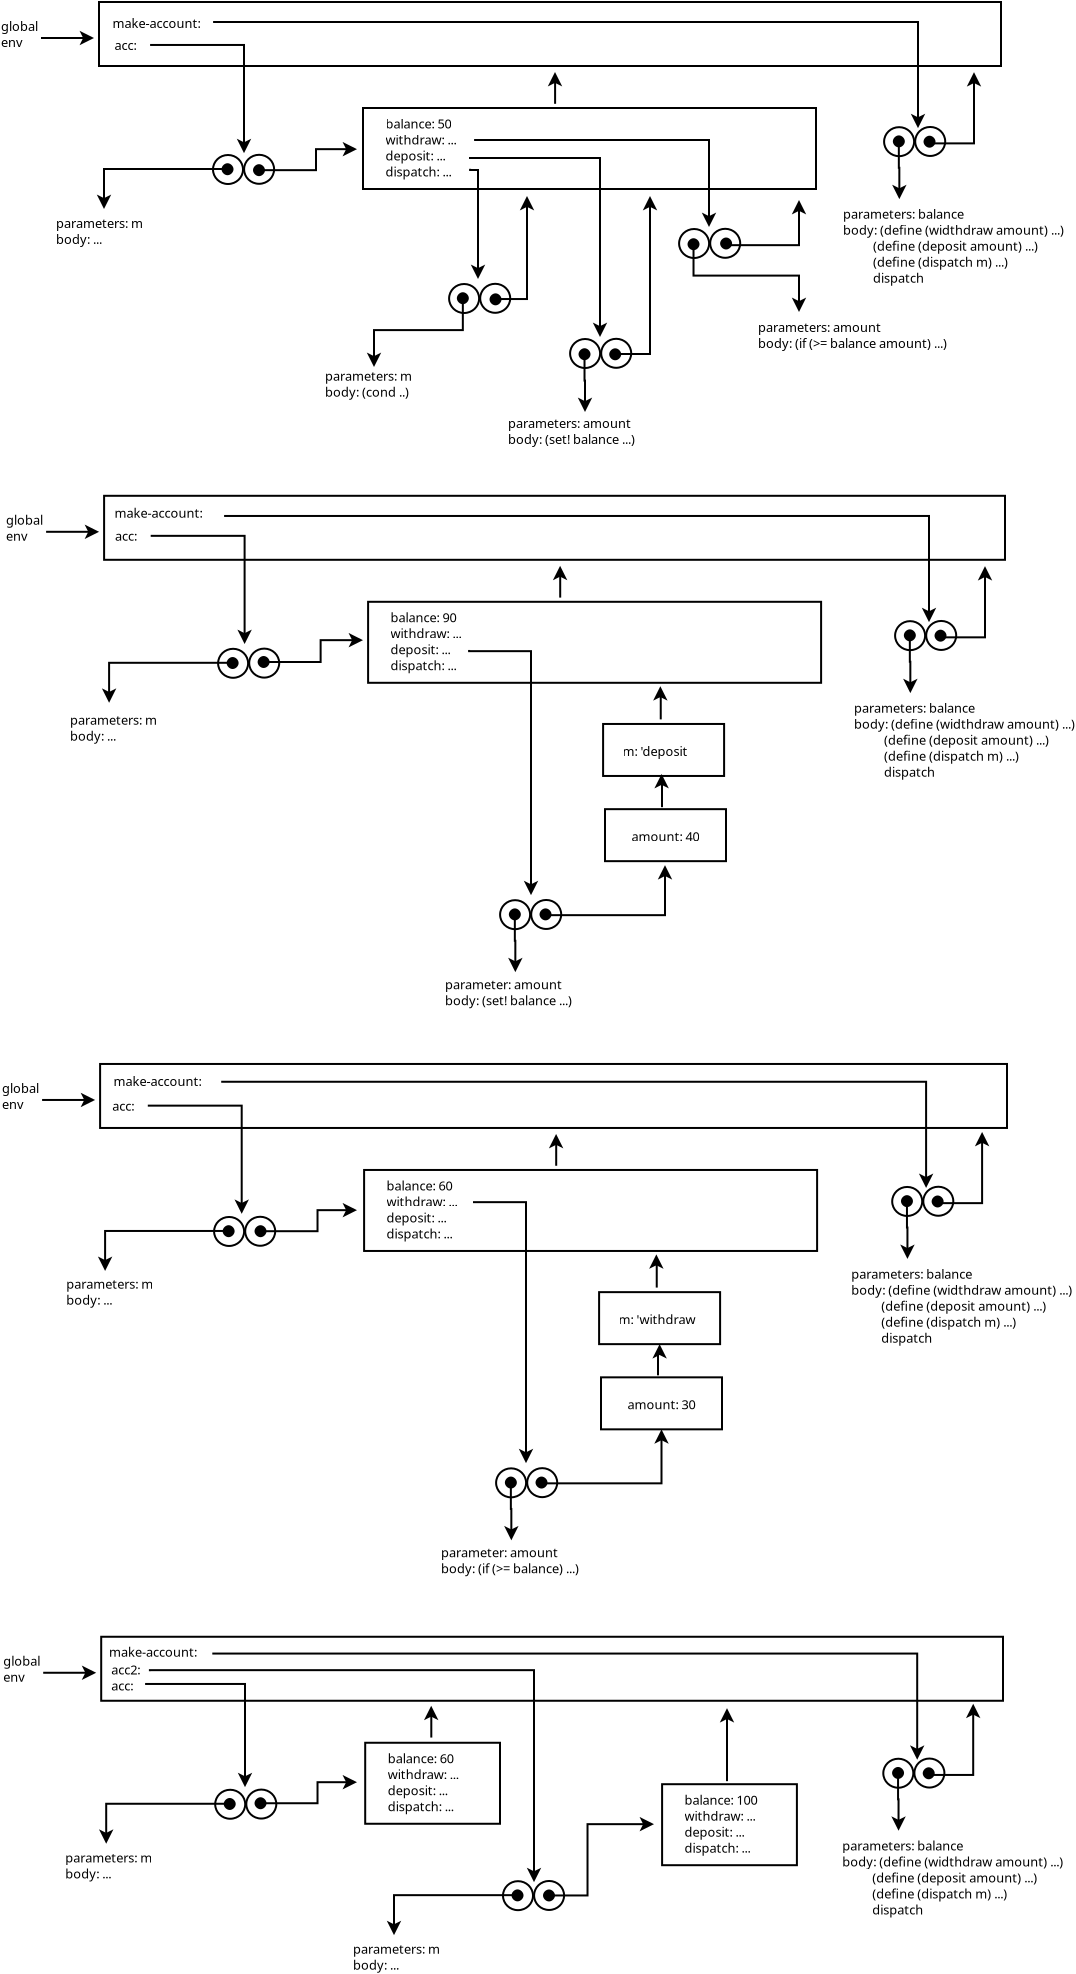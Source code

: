 <?xml version="1.0" encoding="UTF-8"?>
<dia:diagram xmlns:dia="http://www.lysator.liu.se/~alla/dia/">
  <dia:layer name="Background" visible="true" active="true">
    <dia:object type="Standard - Box" version="0" id="O0">
      <dia:attribute name="obj_pos">
        <dia:point val="12.75,5.95"/>
      </dia:attribute>
      <dia:attribute name="obj_bb">
        <dia:rectangle val="12.7,5.9;57.9,9.2"/>
      </dia:attribute>
      <dia:attribute name="elem_corner">
        <dia:point val="12.75,5.95"/>
      </dia:attribute>
      <dia:attribute name="elem_width">
        <dia:real val="45.1"/>
      </dia:attribute>
      <dia:attribute name="elem_height">
        <dia:real val="3.2"/>
      </dia:attribute>
      <dia:attribute name="border_width">
        <dia:real val="0.1"/>
      </dia:attribute>
      <dia:attribute name="show_background">
        <dia:boolean val="true"/>
      </dia:attribute>
    </dia:object>
    <dia:object type="Standard - Text" version="1" id="O1">
      <dia:attribute name="obj_pos">
        <dia:point val="13.425,7.25"/>
      </dia:attribute>
      <dia:attribute name="obj_bb">
        <dia:rectangle val="13.425,6.655;18.177,7.4"/>
      </dia:attribute>
      <dia:attribute name="text">
        <dia:composite type="text">
          <dia:attribute name="string">
            <dia:string>#make-account:#</dia:string>
          </dia:attribute>
          <dia:attribute name="font">
            <dia:font family="sans" style="0" name="Helvetica"/>
          </dia:attribute>
          <dia:attribute name="height">
            <dia:real val="0.8"/>
          </dia:attribute>
          <dia:attribute name="pos">
            <dia:point val="13.425,7.25"/>
          </dia:attribute>
          <dia:attribute name="color">
            <dia:color val="#000000"/>
          </dia:attribute>
          <dia:attribute name="alignment">
            <dia:enum val="0"/>
          </dia:attribute>
        </dia:composite>
      </dia:attribute>
      <dia:attribute name="valign">
        <dia:enum val="3"/>
      </dia:attribute>
    </dia:object>
    <dia:group>
      <dia:object type="Standard - Text" version="1" id="O2">
        <dia:attribute name="obj_pos">
          <dia:point val="7.85,7.4"/>
        </dia:attribute>
        <dia:attribute name="obj_bb">
          <dia:rectangle val="7.85,6.805;9.805,8.35"/>
        </dia:attribute>
        <dia:attribute name="text">
          <dia:composite type="text">
            <dia:attribute name="string">
              <dia:string>#global
env#</dia:string>
            </dia:attribute>
            <dia:attribute name="font">
              <dia:font family="sans" style="0" name="Helvetica"/>
            </dia:attribute>
            <dia:attribute name="height">
              <dia:real val="0.8"/>
            </dia:attribute>
            <dia:attribute name="pos">
              <dia:point val="7.85,7.4"/>
            </dia:attribute>
            <dia:attribute name="color">
              <dia:color val="#000000"/>
            </dia:attribute>
            <dia:attribute name="alignment">
              <dia:enum val="0"/>
            </dia:attribute>
          </dia:composite>
        </dia:attribute>
        <dia:attribute name="valign">
          <dia:enum val="3"/>
        </dia:attribute>
      </dia:object>
      <dia:object type="Standard - Line" version="0" id="O3">
        <dia:attribute name="obj_pos">
          <dia:point val="9.85,7.75"/>
        </dia:attribute>
        <dia:attribute name="obj_bb">
          <dia:rectangle val="9.8,7.388;12.612,8.112"/>
        </dia:attribute>
        <dia:attribute name="conn_endpoints">
          <dia:point val="9.85,7.75"/>
          <dia:point val="12.5,7.75"/>
        </dia:attribute>
        <dia:attribute name="numcp">
          <dia:int val="1"/>
        </dia:attribute>
        <dia:attribute name="line_width">
          <dia:real val="0.1"/>
        </dia:attribute>
        <dia:attribute name="end_arrow">
          <dia:enum val="22"/>
        </dia:attribute>
        <dia:attribute name="end_arrow_length">
          <dia:real val="0.5"/>
        </dia:attribute>
        <dia:attribute name="end_arrow_width">
          <dia:real val="0.5"/>
        </dia:attribute>
      </dia:object>
    </dia:group>
    <dia:group>
      <dia:object type="Standard - Ellipse" version="0" id="O4">
        <dia:attribute name="obj_pos">
          <dia:point val="18.45,13.6"/>
        </dia:attribute>
        <dia:attribute name="obj_bb">
          <dia:rectangle val="18.4,13.55;20,15.1"/>
        </dia:attribute>
        <dia:attribute name="elem_corner">
          <dia:point val="18.45,13.6"/>
        </dia:attribute>
        <dia:attribute name="elem_width">
          <dia:real val="1.5"/>
        </dia:attribute>
        <dia:attribute name="elem_height">
          <dia:real val="1.45"/>
        </dia:attribute>
        <dia:attribute name="border_width">
          <dia:real val="0.1"/>
        </dia:attribute>
      </dia:object>
      <dia:object type="Standard - Ellipse" version="0" id="O5">
        <dia:attribute name="obj_pos">
          <dia:point val="20.005,13.59"/>
        </dia:attribute>
        <dia:attribute name="obj_bb">
          <dia:rectangle val="19.955,13.54;21.555,15.09"/>
        </dia:attribute>
        <dia:attribute name="elem_corner">
          <dia:point val="20.005,13.59"/>
        </dia:attribute>
        <dia:attribute name="elem_width">
          <dia:real val="1.5"/>
        </dia:attribute>
        <dia:attribute name="elem_height">
          <dia:real val="1.45"/>
        </dia:attribute>
        <dia:attribute name="border_width">
          <dia:real val="0.1"/>
        </dia:attribute>
      </dia:object>
    </dia:group>
    <dia:object type="Standard - ZigZagLine" version="1" id="O6">
      <dia:attribute name="obj_pos">
        <dia:point val="18.505,6.99"/>
      </dia:attribute>
      <dia:attribute name="obj_bb">
        <dia:rectangle val="18.455,6.9;54.062,12.37"/>
      </dia:attribute>
      <dia:attribute name="orth_points">
        <dia:point val="18.505,6.99"/>
        <dia:point val="18.505,6.95"/>
        <dia:point val="53.7,6.95"/>
        <dia:point val="53.7,12.258"/>
      </dia:attribute>
      <dia:attribute name="orth_orient">
        <dia:enum val="1"/>
        <dia:enum val="0"/>
        <dia:enum val="1"/>
      </dia:attribute>
      <dia:attribute name="autorouting">
        <dia:boolean val="false"/>
      </dia:attribute>
      <dia:attribute name="line_width">
        <dia:real val="0.1"/>
      </dia:attribute>
      <dia:attribute name="end_arrow">
        <dia:enum val="22"/>
      </dia:attribute>
      <dia:attribute name="end_arrow_length">
        <dia:real val="0.5"/>
      </dia:attribute>
      <dia:attribute name="end_arrow_width">
        <dia:real val="0.5"/>
      </dia:attribute>
    </dia:object>
    <dia:object type="Standard - ZigZagLine" version="1" id="O7">
      <dia:attribute name="obj_pos">
        <dia:point val="19.176,14.061"/>
      </dia:attribute>
      <dia:attribute name="obj_bb">
        <dia:rectangle val="12.638,13.99;19.496,16.412"/>
      </dia:attribute>
      <dia:attribute name="orth_points">
        <dia:point val="19.176,14.061"/>
        <dia:point val="19.176,14.3"/>
        <dia:point val="13,14.3"/>
        <dia:point val="13,16.3"/>
      </dia:attribute>
      <dia:attribute name="orth_orient">
        <dia:enum val="1"/>
        <dia:enum val="0"/>
        <dia:enum val="1"/>
      </dia:attribute>
      <dia:attribute name="autorouting">
        <dia:boolean val="false"/>
      </dia:attribute>
      <dia:attribute name="line_width">
        <dia:real val="0.1"/>
      </dia:attribute>
      <dia:attribute name="start_arrow">
        <dia:enum val="8"/>
      </dia:attribute>
      <dia:attribute name="start_arrow_length">
        <dia:real val="0.5"/>
      </dia:attribute>
      <dia:attribute name="start_arrow_width">
        <dia:real val="0.5"/>
      </dia:attribute>
      <dia:attribute name="end_arrow">
        <dia:enum val="22"/>
      </dia:attribute>
      <dia:attribute name="end_arrow_length">
        <dia:real val="0.5"/>
      </dia:attribute>
      <dia:attribute name="end_arrow_width">
        <dia:real val="0.5"/>
      </dia:attribute>
    </dia:object>
    <dia:object type="Standard - Text" version="1" id="O8">
      <dia:attribute name="obj_pos">
        <dia:point val="10.6,17.25"/>
      </dia:attribute>
      <dia:attribute name="obj_bb">
        <dia:rectangle val="10.6,16.636;15.371,18.237"/>
      </dia:attribute>
      <dia:attribute name="text">
        <dia:composite type="text">
          <dia:attribute name="string">
            <dia:string>#parameters: m
body: ...#</dia:string>
          </dia:attribute>
          <dia:attribute name="font">
            <dia:font family="sans" style="0" name="Helvetica"/>
          </dia:attribute>
          <dia:attribute name="height">
            <dia:real val="0.8"/>
          </dia:attribute>
          <dia:attribute name="pos">
            <dia:point val="10.6,17.25"/>
          </dia:attribute>
          <dia:attribute name="color">
            <dia:color val="#000000"/>
          </dia:attribute>
          <dia:attribute name="alignment">
            <dia:enum val="0"/>
          </dia:attribute>
        </dia:composite>
      </dia:attribute>
      <dia:attribute name="valign">
        <dia:enum val="3"/>
      </dia:attribute>
    </dia:object>
    <dia:object type="Standard - Box" version="0" id="O9">
      <dia:attribute name="obj_pos">
        <dia:point val="25.95,11.25"/>
      </dia:attribute>
      <dia:attribute name="obj_bb">
        <dia:rectangle val="25.9,11.2;48.65,15.35"/>
      </dia:attribute>
      <dia:attribute name="elem_corner">
        <dia:point val="25.95,11.25"/>
      </dia:attribute>
      <dia:attribute name="elem_width">
        <dia:real val="22.65"/>
      </dia:attribute>
      <dia:attribute name="elem_height">
        <dia:real val="4.05"/>
      </dia:attribute>
      <dia:attribute name="border_width">
        <dia:real val="0.1"/>
      </dia:attribute>
      <dia:attribute name="show_background">
        <dia:boolean val="true"/>
      </dia:attribute>
    </dia:object>
    <dia:object type="Standard - Text" version="1" id="O10">
      <dia:attribute name="obj_pos">
        <dia:point val="27.075,12.275"/>
      </dia:attribute>
      <dia:attribute name="obj_bb">
        <dia:rectangle val="27.075,11.68;31.005,14.825"/>
      </dia:attribute>
      <dia:attribute name="text">
        <dia:composite type="text">
          <dia:attribute name="string">
            <dia:string>#balance: 50
withdraw: ...
deposit: ...
dispatch: ...#</dia:string>
          </dia:attribute>
          <dia:attribute name="font">
            <dia:font family="sans" style="0" name="Helvetica"/>
          </dia:attribute>
          <dia:attribute name="height">
            <dia:real val="0.8"/>
          </dia:attribute>
          <dia:attribute name="pos">
            <dia:point val="27.075,12.275"/>
          </dia:attribute>
          <dia:attribute name="color">
            <dia:color val="#000000"/>
          </dia:attribute>
          <dia:attribute name="alignment">
            <dia:enum val="0"/>
          </dia:attribute>
        </dia:composite>
      </dia:attribute>
      <dia:attribute name="valign">
        <dia:enum val="3"/>
      </dia:attribute>
    </dia:object>
    <dia:object type="Standard - ZigZagLine" version="1" id="O11">
      <dia:attribute name="obj_pos">
        <dia:point val="31.555,12.84"/>
      </dia:attribute>
      <dia:attribute name="obj_bb">
        <dia:rectangle val="31.505,12.79;43.612,17.312"/>
      </dia:attribute>
      <dia:attribute name="orth_points">
        <dia:point val="31.555,12.84"/>
        <dia:point val="31.555,12.85"/>
        <dia:point val="43.25,12.85"/>
        <dia:point val="43.25,17.2"/>
      </dia:attribute>
      <dia:attribute name="orth_orient">
        <dia:enum val="1"/>
        <dia:enum val="0"/>
        <dia:enum val="1"/>
      </dia:attribute>
      <dia:attribute name="autorouting">
        <dia:boolean val="false"/>
      </dia:attribute>
      <dia:attribute name="line_width">
        <dia:real val="0.1"/>
      </dia:attribute>
      <dia:attribute name="end_arrow">
        <dia:enum val="22"/>
      </dia:attribute>
      <dia:attribute name="end_arrow_length">
        <dia:real val="0.5"/>
      </dia:attribute>
      <dia:attribute name="end_arrow_width">
        <dia:real val="0.5"/>
      </dia:attribute>
    </dia:object>
    <dia:object type="Standard - ZigZagLine" version="1" id="O12">
      <dia:attribute name="obj_pos">
        <dia:point val="35.555,11.04"/>
      </dia:attribute>
      <dia:attribute name="obj_bb">
        <dia:rectangle val="35.188,9.338;35.912,11.09"/>
      </dia:attribute>
      <dia:attribute name="orth_points">
        <dia:point val="35.555,11.04"/>
        <dia:point val="35.555,9.895"/>
        <dia:point val="35.55,9.895"/>
        <dia:point val="35.55,9.45"/>
      </dia:attribute>
      <dia:attribute name="orth_orient">
        <dia:enum val="1"/>
        <dia:enum val="0"/>
        <dia:enum val="1"/>
      </dia:attribute>
      <dia:attribute name="autorouting">
        <dia:boolean val="false"/>
      </dia:attribute>
      <dia:attribute name="line_width">
        <dia:real val="0.1"/>
      </dia:attribute>
      <dia:attribute name="end_arrow">
        <dia:enum val="22"/>
      </dia:attribute>
      <dia:attribute name="end_arrow_length">
        <dia:real val="0.5"/>
      </dia:attribute>
      <dia:attribute name="end_arrow_width">
        <dia:real val="0.5"/>
      </dia:attribute>
    </dia:object>
    <dia:group>
      <dia:object type="Standard - Ellipse" version="0" id="O13">
        <dia:attribute name="obj_pos">
          <dia:point val="41.755,17.3"/>
        </dia:attribute>
        <dia:attribute name="obj_bb">
          <dia:rectangle val="41.705,17.25;43.305,18.8"/>
        </dia:attribute>
        <dia:attribute name="elem_corner">
          <dia:point val="41.755,17.3"/>
        </dia:attribute>
        <dia:attribute name="elem_width">
          <dia:real val="1.5"/>
        </dia:attribute>
        <dia:attribute name="elem_height">
          <dia:real val="1.45"/>
        </dia:attribute>
        <dia:attribute name="border_width">
          <dia:real val="0.1"/>
        </dia:attribute>
      </dia:object>
      <dia:object type="Standard - Ellipse" version="0" id="O14">
        <dia:attribute name="obj_pos">
          <dia:point val="43.31,17.29"/>
        </dia:attribute>
        <dia:attribute name="obj_bb">
          <dia:rectangle val="43.26,17.24;44.86,18.79"/>
        </dia:attribute>
        <dia:attribute name="elem_corner">
          <dia:point val="43.31,17.29"/>
        </dia:attribute>
        <dia:attribute name="elem_width">
          <dia:real val="1.5"/>
        </dia:attribute>
        <dia:attribute name="elem_height">
          <dia:real val="1.45"/>
        </dia:attribute>
        <dia:attribute name="border_width">
          <dia:real val="0.1"/>
        </dia:attribute>
      </dia:object>
    </dia:group>
    <dia:object type="Standard - ZigZagLine" version="1" id="O15">
      <dia:attribute name="obj_pos">
        <dia:point val="42.476,17.811"/>
      </dia:attribute>
      <dia:attribute name="obj_bb">
        <dia:rectangle val="42.155,17.74;48.112,21.562"/>
      </dia:attribute>
      <dia:attribute name="orth_points">
        <dia:point val="42.476,17.811"/>
        <dia:point val="42.476,19.63"/>
        <dia:point val="47.75,19.63"/>
        <dia:point val="47.75,21.45"/>
      </dia:attribute>
      <dia:attribute name="orth_orient">
        <dia:enum val="1"/>
        <dia:enum val="0"/>
        <dia:enum val="1"/>
      </dia:attribute>
      <dia:attribute name="autorouting">
        <dia:boolean val="true"/>
      </dia:attribute>
      <dia:attribute name="line_width">
        <dia:real val="0.1"/>
      </dia:attribute>
      <dia:attribute name="start_arrow">
        <dia:enum val="8"/>
      </dia:attribute>
      <dia:attribute name="start_arrow_length">
        <dia:real val="0.5"/>
      </dia:attribute>
      <dia:attribute name="start_arrow_width">
        <dia:real val="0.5"/>
      </dia:attribute>
      <dia:attribute name="end_arrow">
        <dia:enum val="22"/>
      </dia:attribute>
      <dia:attribute name="end_arrow_length">
        <dia:real val="0.5"/>
      </dia:attribute>
      <dia:attribute name="end_arrow_width">
        <dia:real val="0.5"/>
      </dia:attribute>
    </dia:object>
    <dia:object type="Standard - Text" version="1" id="O16">
      <dia:attribute name="obj_pos">
        <dia:point val="45.7,22.45"/>
      </dia:attribute>
      <dia:attribute name="obj_bb">
        <dia:rectangle val="45.7,21.855;56.542,23.4"/>
      </dia:attribute>
      <dia:attribute name="text">
        <dia:composite type="text">
          <dia:attribute name="string">
            <dia:string>#parameters: amount
body: (if (&gt;= balance amount) ...)#</dia:string>
          </dia:attribute>
          <dia:attribute name="font">
            <dia:font family="sans" style="0" name="Helvetica"/>
          </dia:attribute>
          <dia:attribute name="height">
            <dia:real val="0.8"/>
          </dia:attribute>
          <dia:attribute name="pos">
            <dia:point val="45.7,22.45"/>
          </dia:attribute>
          <dia:attribute name="color">
            <dia:color val="#000000"/>
          </dia:attribute>
          <dia:attribute name="alignment">
            <dia:enum val="0"/>
          </dia:attribute>
        </dia:composite>
      </dia:attribute>
      <dia:attribute name="valign">
        <dia:enum val="3"/>
      </dia:attribute>
    </dia:object>
    <dia:object type="Standard - ZigZagLine" version="1" id="O17">
      <dia:attribute name="obj_pos">
        <dia:point val="44.105,18.275"/>
      </dia:attribute>
      <dia:attribute name="obj_bb">
        <dia:rectangle val="43.784,15.738;48.112,18.346"/>
      </dia:attribute>
      <dia:attribute name="orth_points">
        <dia:point val="44.105,18.275"/>
        <dia:point val="44.105,18.108"/>
        <dia:point val="47.75,18.108"/>
        <dia:point val="47.75,15.85"/>
      </dia:attribute>
      <dia:attribute name="orth_orient">
        <dia:enum val="1"/>
        <dia:enum val="0"/>
        <dia:enum val="1"/>
      </dia:attribute>
      <dia:attribute name="autorouting">
        <dia:boolean val="false"/>
      </dia:attribute>
      <dia:attribute name="line_width">
        <dia:real val="0.1"/>
      </dia:attribute>
      <dia:attribute name="start_arrow">
        <dia:enum val="8"/>
      </dia:attribute>
      <dia:attribute name="start_arrow_length">
        <dia:real val="0.5"/>
      </dia:attribute>
      <dia:attribute name="start_arrow_width">
        <dia:real val="0.5"/>
      </dia:attribute>
      <dia:attribute name="end_arrow">
        <dia:enum val="22"/>
      </dia:attribute>
      <dia:attribute name="end_arrow_length">
        <dia:real val="0.5"/>
      </dia:attribute>
      <dia:attribute name="end_arrow_width">
        <dia:real val="0.5"/>
      </dia:attribute>
    </dia:object>
    <dia:object type="Standard - ZigZagLine" version="1" id="O18">
      <dia:attribute name="obj_pos">
        <dia:point val="31.25,13.75"/>
      </dia:attribute>
      <dia:attribute name="obj_bb">
        <dia:rectangle val="31.25,13.7;38.162,22.812"/>
      </dia:attribute>
      <dia:attribute name="orth_points">
        <dia:point val="31.25,13.75"/>
        <dia:point val="31.25,13.75"/>
        <dia:point val="37.8,13.75"/>
        <dia:point val="37.8,22.7"/>
      </dia:attribute>
      <dia:attribute name="orth_orient">
        <dia:enum val="1"/>
        <dia:enum val="0"/>
        <dia:enum val="1"/>
      </dia:attribute>
      <dia:attribute name="autorouting">
        <dia:boolean val="false"/>
      </dia:attribute>
      <dia:attribute name="line_width">
        <dia:real val="0.1"/>
      </dia:attribute>
      <dia:attribute name="end_arrow">
        <dia:enum val="22"/>
      </dia:attribute>
      <dia:attribute name="end_arrow_length">
        <dia:real val="0.5"/>
      </dia:attribute>
      <dia:attribute name="end_arrow_width">
        <dia:real val="0.5"/>
      </dia:attribute>
    </dia:object>
    <dia:group>
      <dia:object type="Standard - Ellipse" version="0" id="O19">
        <dia:attribute name="obj_pos">
          <dia:point val="36.305,22.8"/>
        </dia:attribute>
        <dia:attribute name="obj_bb">
          <dia:rectangle val="36.255,22.75;37.855,24.3"/>
        </dia:attribute>
        <dia:attribute name="elem_corner">
          <dia:point val="36.305,22.8"/>
        </dia:attribute>
        <dia:attribute name="elem_width">
          <dia:real val="1.5"/>
        </dia:attribute>
        <dia:attribute name="elem_height">
          <dia:real val="1.45"/>
        </dia:attribute>
        <dia:attribute name="border_width">
          <dia:real val="0.1"/>
        </dia:attribute>
      </dia:object>
      <dia:object type="Standard - Ellipse" version="0" id="O20">
        <dia:attribute name="obj_pos">
          <dia:point val="37.86,22.79"/>
        </dia:attribute>
        <dia:attribute name="obj_bb">
          <dia:rectangle val="37.81,22.74;39.41,24.29"/>
        </dia:attribute>
        <dia:attribute name="elem_corner">
          <dia:point val="37.86,22.79"/>
        </dia:attribute>
        <dia:attribute name="elem_width">
          <dia:real val="1.5"/>
        </dia:attribute>
        <dia:attribute name="elem_height">
          <dia:real val="1.45"/>
        </dia:attribute>
        <dia:attribute name="border_width">
          <dia:real val="0.1"/>
        </dia:attribute>
      </dia:object>
    </dia:group>
    <dia:object type="Standard - ZigZagLine" version="1" id="O21">
      <dia:attribute name="obj_pos">
        <dia:point val="37.026,23.311"/>
      </dia:attribute>
      <dia:attribute name="obj_bb">
        <dia:rectangle val="36.688,23.24;37.412,26.562"/>
      </dia:attribute>
      <dia:attribute name="orth_points">
        <dia:point val="37.026,23.311"/>
        <dia:point val="37.026,24.88"/>
        <dia:point val="37.05,24.88"/>
        <dia:point val="37.05,26.45"/>
      </dia:attribute>
      <dia:attribute name="orth_orient">
        <dia:enum val="1"/>
        <dia:enum val="0"/>
        <dia:enum val="1"/>
      </dia:attribute>
      <dia:attribute name="autorouting">
        <dia:boolean val="true"/>
      </dia:attribute>
      <dia:attribute name="line_width">
        <dia:real val="0.1"/>
      </dia:attribute>
      <dia:attribute name="start_arrow">
        <dia:enum val="8"/>
      </dia:attribute>
      <dia:attribute name="start_arrow_length">
        <dia:real val="0.5"/>
      </dia:attribute>
      <dia:attribute name="start_arrow_width">
        <dia:real val="0.5"/>
      </dia:attribute>
      <dia:attribute name="end_arrow">
        <dia:enum val="22"/>
      </dia:attribute>
      <dia:attribute name="end_arrow_length">
        <dia:real val="0.5"/>
      </dia:attribute>
      <dia:attribute name="end_arrow_width">
        <dia:real val="0.5"/>
      </dia:attribute>
    </dia:object>
    <dia:object type="Standard - Text" version="1" id="O22">
      <dia:attribute name="obj_pos">
        <dia:point val="33.2,27.25"/>
      </dia:attribute>
      <dia:attribute name="obj_bb">
        <dia:rectangle val="33.2,26.655;40.428,28.2"/>
      </dia:attribute>
      <dia:attribute name="text">
        <dia:composite type="text">
          <dia:attribute name="string">
            <dia:string>#parameters: amount
body: (set! balance ...)#</dia:string>
          </dia:attribute>
          <dia:attribute name="font">
            <dia:font family="sans" style="0" name="Helvetica"/>
          </dia:attribute>
          <dia:attribute name="height">
            <dia:real val="0.8"/>
          </dia:attribute>
          <dia:attribute name="pos">
            <dia:point val="33.2,27.25"/>
          </dia:attribute>
          <dia:attribute name="color">
            <dia:color val="#000000"/>
          </dia:attribute>
          <dia:attribute name="alignment">
            <dia:enum val="0"/>
          </dia:attribute>
        </dia:composite>
      </dia:attribute>
      <dia:attribute name="valign">
        <dia:enum val="3"/>
      </dia:attribute>
    </dia:object>
    <dia:object type="Standard - ZigZagLine" version="1" id="O23">
      <dia:attribute name="obj_pos">
        <dia:point val="38.56,23.815"/>
      </dia:attribute>
      <dia:attribute name="obj_bb">
        <dia:rectangle val="38.24,15.538;40.662,23.886"/>
      </dia:attribute>
      <dia:attribute name="orth_points">
        <dia:point val="38.56,23.815"/>
        <dia:point val="38.56,23.55"/>
        <dia:point val="40.3,23.55"/>
        <dia:point val="40.3,15.65"/>
      </dia:attribute>
      <dia:attribute name="orth_orient">
        <dia:enum val="1"/>
        <dia:enum val="0"/>
        <dia:enum val="1"/>
      </dia:attribute>
      <dia:attribute name="autorouting">
        <dia:boolean val="false"/>
      </dia:attribute>
      <dia:attribute name="line_width">
        <dia:real val="0.1"/>
      </dia:attribute>
      <dia:attribute name="start_arrow">
        <dia:enum val="8"/>
      </dia:attribute>
      <dia:attribute name="start_arrow_length">
        <dia:real val="0.5"/>
      </dia:attribute>
      <dia:attribute name="start_arrow_width">
        <dia:real val="0.5"/>
      </dia:attribute>
      <dia:attribute name="end_arrow">
        <dia:enum val="22"/>
      </dia:attribute>
      <dia:attribute name="end_arrow_length">
        <dia:real val="0.5"/>
      </dia:attribute>
      <dia:attribute name="end_arrow_width">
        <dia:real val="0.5"/>
      </dia:attribute>
    </dia:object>
    <dia:group>
      <dia:object type="Standard - Ellipse" version="0" id="O24">
        <dia:attribute name="obj_pos">
          <dia:point val="30.255,20.05"/>
        </dia:attribute>
        <dia:attribute name="obj_bb">
          <dia:rectangle val="30.205,20;31.805,21.55"/>
        </dia:attribute>
        <dia:attribute name="elem_corner">
          <dia:point val="30.255,20.05"/>
        </dia:attribute>
        <dia:attribute name="elem_width">
          <dia:real val="1.5"/>
        </dia:attribute>
        <dia:attribute name="elem_height">
          <dia:real val="1.45"/>
        </dia:attribute>
        <dia:attribute name="border_width">
          <dia:real val="0.1"/>
        </dia:attribute>
      </dia:object>
      <dia:object type="Standard - Ellipse" version="0" id="O25">
        <dia:attribute name="obj_pos">
          <dia:point val="31.81,20.04"/>
        </dia:attribute>
        <dia:attribute name="obj_bb">
          <dia:rectangle val="31.76,19.99;33.36,21.54"/>
        </dia:attribute>
        <dia:attribute name="elem_corner">
          <dia:point val="31.81,20.04"/>
        </dia:attribute>
        <dia:attribute name="elem_width">
          <dia:real val="1.5"/>
        </dia:attribute>
        <dia:attribute name="elem_height">
          <dia:real val="1.45"/>
        </dia:attribute>
        <dia:attribute name="border_width">
          <dia:real val="0.1"/>
        </dia:attribute>
      </dia:object>
    </dia:group>
    <dia:object type="Standard - ZigZagLine" version="1" id="O26">
      <dia:attribute name="obj_pos">
        <dia:point val="31.305,14.29"/>
      </dia:attribute>
      <dia:attribute name="obj_bb">
        <dia:rectangle val="31.255,14.24;32.062,19.912"/>
      </dia:attribute>
      <dia:attribute name="orth_points">
        <dia:point val="31.305,14.29"/>
        <dia:point val="31.305,14.35"/>
        <dia:point val="31.7,14.35"/>
        <dia:point val="31.7,19.8"/>
      </dia:attribute>
      <dia:attribute name="orth_orient">
        <dia:enum val="1"/>
        <dia:enum val="0"/>
        <dia:enum val="1"/>
      </dia:attribute>
      <dia:attribute name="autorouting">
        <dia:boolean val="false"/>
      </dia:attribute>
      <dia:attribute name="line_width">
        <dia:real val="0.1"/>
      </dia:attribute>
      <dia:attribute name="end_arrow">
        <dia:enum val="22"/>
      </dia:attribute>
      <dia:attribute name="end_arrow_length">
        <dia:real val="0.5"/>
      </dia:attribute>
      <dia:attribute name="end_arrow_width">
        <dia:real val="0.5"/>
      </dia:attribute>
    </dia:object>
    <dia:object type="Standard - ZigZagLine" version="1" id="O27">
      <dia:attribute name="obj_pos">
        <dia:point val="32.576,21.067"/>
      </dia:attribute>
      <dia:attribute name="obj_bb">
        <dia:rectangle val="32.255,15.538;34.512,21.137"/>
      </dia:attribute>
      <dia:attribute name="orth_points">
        <dia:point val="32.576,21.067"/>
        <dia:point val="32.576,20.802"/>
        <dia:point val="34.15,20.802"/>
        <dia:point val="34.15,15.65"/>
      </dia:attribute>
      <dia:attribute name="orth_orient">
        <dia:enum val="1"/>
        <dia:enum val="0"/>
        <dia:enum val="1"/>
      </dia:attribute>
      <dia:attribute name="autorouting">
        <dia:boolean val="false"/>
      </dia:attribute>
      <dia:attribute name="line_width">
        <dia:real val="0.1"/>
      </dia:attribute>
      <dia:attribute name="start_arrow">
        <dia:enum val="8"/>
      </dia:attribute>
      <dia:attribute name="start_arrow_length">
        <dia:real val="0.5"/>
      </dia:attribute>
      <dia:attribute name="start_arrow_width">
        <dia:real val="0.5"/>
      </dia:attribute>
      <dia:attribute name="end_arrow">
        <dia:enum val="22"/>
      </dia:attribute>
      <dia:attribute name="end_arrow_length">
        <dia:real val="0.5"/>
      </dia:attribute>
      <dia:attribute name="end_arrow_width">
        <dia:real val="0.5"/>
      </dia:attribute>
    </dia:object>
    <dia:object type="Standard - ZigZagLine" version="1" id="O28">
      <dia:attribute name="obj_pos">
        <dia:point val="30.942,20.511"/>
      </dia:attribute>
      <dia:attribute name="obj_bb">
        <dia:rectangle val="26.138,20.44;31.263,24.312"/>
      </dia:attribute>
      <dia:attribute name="orth_points">
        <dia:point val="30.942,20.511"/>
        <dia:point val="30.942,22.355"/>
        <dia:point val="26.5,22.355"/>
        <dia:point val="26.5,24.2"/>
      </dia:attribute>
      <dia:attribute name="orth_orient">
        <dia:enum val="1"/>
        <dia:enum val="0"/>
        <dia:enum val="1"/>
      </dia:attribute>
      <dia:attribute name="autorouting">
        <dia:boolean val="true"/>
      </dia:attribute>
      <dia:attribute name="line_width">
        <dia:real val="0.1"/>
      </dia:attribute>
      <dia:attribute name="start_arrow">
        <dia:enum val="8"/>
      </dia:attribute>
      <dia:attribute name="start_arrow_length">
        <dia:real val="0.5"/>
      </dia:attribute>
      <dia:attribute name="start_arrow_width">
        <dia:real val="0.5"/>
      </dia:attribute>
      <dia:attribute name="end_arrow">
        <dia:enum val="22"/>
      </dia:attribute>
      <dia:attribute name="end_arrow_length">
        <dia:real val="0.5"/>
      </dia:attribute>
      <dia:attribute name="end_arrow_width">
        <dia:real val="0.5"/>
      </dia:attribute>
    </dia:object>
    <dia:object type="Standard - Text" version="1" id="O29">
      <dia:attribute name="obj_pos">
        <dia:point val="24.055,24.885"/>
      </dia:attribute>
      <dia:attribute name="obj_bb">
        <dia:rectangle val="24.055,24.29;28.808,25.835"/>
      </dia:attribute>
      <dia:attribute name="text">
        <dia:composite type="text">
          <dia:attribute name="string">
            <dia:string>#parameters: m
body: (cond ..)#</dia:string>
          </dia:attribute>
          <dia:attribute name="font">
            <dia:font family="sans" style="0" name="Helvetica"/>
          </dia:attribute>
          <dia:attribute name="height">
            <dia:real val="0.8"/>
          </dia:attribute>
          <dia:attribute name="pos">
            <dia:point val="24.055,24.885"/>
          </dia:attribute>
          <dia:attribute name="color">
            <dia:color val="#000000"/>
          </dia:attribute>
          <dia:attribute name="alignment">
            <dia:enum val="0"/>
          </dia:attribute>
        </dia:composite>
      </dia:attribute>
      <dia:attribute name="valign">
        <dia:enum val="3"/>
      </dia:attribute>
    </dia:object>
    <dia:object type="Standard - Box" version="0" id="O30">
      <dia:attribute name="obj_pos">
        <dia:point val="13.005,30.64"/>
      </dia:attribute>
      <dia:attribute name="obj_bb">
        <dia:rectangle val="12.955,30.59;58.1,33.89"/>
      </dia:attribute>
      <dia:attribute name="elem_corner">
        <dia:point val="13.005,30.64"/>
      </dia:attribute>
      <dia:attribute name="elem_width">
        <dia:real val="45.045"/>
      </dia:attribute>
      <dia:attribute name="elem_height">
        <dia:real val="3.2"/>
      </dia:attribute>
      <dia:attribute name="border_width">
        <dia:real val="0.1"/>
      </dia:attribute>
      <dia:attribute name="show_background">
        <dia:boolean val="true"/>
      </dia:attribute>
    </dia:object>
    <dia:object type="Standard - Text" version="1" id="O31">
      <dia:attribute name="obj_pos">
        <dia:point val="13.53,31.74"/>
      </dia:attribute>
      <dia:attribute name="obj_bb">
        <dia:rectangle val="13.53,31.145;18.282,31.89"/>
      </dia:attribute>
      <dia:attribute name="text">
        <dia:composite type="text">
          <dia:attribute name="string">
            <dia:string>#make-account:#</dia:string>
          </dia:attribute>
          <dia:attribute name="font">
            <dia:font family="sans" style="0" name="Helvetica"/>
          </dia:attribute>
          <dia:attribute name="height">
            <dia:real val="0.8"/>
          </dia:attribute>
          <dia:attribute name="pos">
            <dia:point val="13.53,31.74"/>
          </dia:attribute>
          <dia:attribute name="color">
            <dia:color val="#000000"/>
          </dia:attribute>
          <dia:attribute name="alignment">
            <dia:enum val="0"/>
          </dia:attribute>
        </dia:composite>
      </dia:attribute>
      <dia:attribute name="valign">
        <dia:enum val="3"/>
      </dia:attribute>
    </dia:object>
    <dia:group>
      <dia:object type="Standard - Text" version="1" id="O32">
        <dia:attribute name="obj_pos">
          <dia:point val="8.105,32.09"/>
        </dia:attribute>
        <dia:attribute name="obj_bb">
          <dia:rectangle val="8.105,31.495;10.06,33.04"/>
        </dia:attribute>
        <dia:attribute name="text">
          <dia:composite type="text">
            <dia:attribute name="string">
              <dia:string>#global
env#</dia:string>
            </dia:attribute>
            <dia:attribute name="font">
              <dia:font family="sans" style="0" name="Helvetica"/>
            </dia:attribute>
            <dia:attribute name="height">
              <dia:real val="0.8"/>
            </dia:attribute>
            <dia:attribute name="pos">
              <dia:point val="8.105,32.09"/>
            </dia:attribute>
            <dia:attribute name="color">
              <dia:color val="#000000"/>
            </dia:attribute>
            <dia:attribute name="alignment">
              <dia:enum val="0"/>
            </dia:attribute>
          </dia:composite>
        </dia:attribute>
        <dia:attribute name="valign">
          <dia:enum val="3"/>
        </dia:attribute>
      </dia:object>
      <dia:object type="Standard - Line" version="0" id="O33">
        <dia:attribute name="obj_pos">
          <dia:point val="10.105,32.44"/>
        </dia:attribute>
        <dia:attribute name="obj_bb">
          <dia:rectangle val="10.055,32.078;12.867,32.802"/>
        </dia:attribute>
        <dia:attribute name="conn_endpoints">
          <dia:point val="10.105,32.44"/>
          <dia:point val="12.755,32.44"/>
        </dia:attribute>
        <dia:attribute name="numcp">
          <dia:int val="1"/>
        </dia:attribute>
        <dia:attribute name="line_width">
          <dia:real val="0.1"/>
        </dia:attribute>
        <dia:attribute name="end_arrow">
          <dia:enum val="22"/>
        </dia:attribute>
        <dia:attribute name="end_arrow_length">
          <dia:real val="0.5"/>
        </dia:attribute>
        <dia:attribute name="end_arrow_width">
          <dia:real val="0.5"/>
        </dia:attribute>
      </dia:object>
    </dia:group>
    <dia:group>
      <dia:object type="Standard - Ellipse" version="0" id="O34">
        <dia:attribute name="obj_pos">
          <dia:point val="18.705,38.29"/>
        </dia:attribute>
        <dia:attribute name="obj_bb">
          <dia:rectangle val="18.655,38.24;20.255,39.79"/>
        </dia:attribute>
        <dia:attribute name="elem_corner">
          <dia:point val="18.705,38.29"/>
        </dia:attribute>
        <dia:attribute name="elem_width">
          <dia:real val="1.5"/>
        </dia:attribute>
        <dia:attribute name="elem_height">
          <dia:real val="1.45"/>
        </dia:attribute>
        <dia:attribute name="border_width">
          <dia:real val="0.1"/>
        </dia:attribute>
      </dia:object>
      <dia:object type="Standard - Ellipse" version="0" id="O35">
        <dia:attribute name="obj_pos">
          <dia:point val="20.26,38.28"/>
        </dia:attribute>
        <dia:attribute name="obj_bb">
          <dia:rectangle val="20.21,38.23;21.81,39.78"/>
        </dia:attribute>
        <dia:attribute name="elem_corner">
          <dia:point val="20.26,38.28"/>
        </dia:attribute>
        <dia:attribute name="elem_width">
          <dia:real val="1.5"/>
        </dia:attribute>
        <dia:attribute name="elem_height">
          <dia:real val="1.45"/>
        </dia:attribute>
        <dia:attribute name="border_width">
          <dia:real val="0.1"/>
        </dia:attribute>
      </dia:object>
    </dia:group>
    <dia:object type="Standard - ZigZagLine" version="1" id="O36">
      <dia:attribute name="obj_pos">
        <dia:point val="19.431,38.751"/>
      </dia:attribute>
      <dia:attribute name="obj_bb">
        <dia:rectangle val="12.893,38.68;19.751,41.102"/>
      </dia:attribute>
      <dia:attribute name="orth_points">
        <dia:point val="19.431,38.751"/>
        <dia:point val="19.431,38.99"/>
        <dia:point val="13.255,38.99"/>
        <dia:point val="13.255,40.99"/>
      </dia:attribute>
      <dia:attribute name="orth_orient">
        <dia:enum val="1"/>
        <dia:enum val="0"/>
        <dia:enum val="1"/>
      </dia:attribute>
      <dia:attribute name="autorouting">
        <dia:boolean val="false"/>
      </dia:attribute>
      <dia:attribute name="line_width">
        <dia:real val="0.1"/>
      </dia:attribute>
      <dia:attribute name="start_arrow">
        <dia:enum val="8"/>
      </dia:attribute>
      <dia:attribute name="start_arrow_length">
        <dia:real val="0.5"/>
      </dia:attribute>
      <dia:attribute name="start_arrow_width">
        <dia:real val="0.5"/>
      </dia:attribute>
      <dia:attribute name="end_arrow">
        <dia:enum val="22"/>
      </dia:attribute>
      <dia:attribute name="end_arrow_length">
        <dia:real val="0.5"/>
      </dia:attribute>
      <dia:attribute name="end_arrow_width">
        <dia:real val="0.5"/>
      </dia:attribute>
    </dia:object>
    <dia:object type="Standard - Box" version="0" id="O37">
      <dia:attribute name="obj_pos">
        <dia:point val="26.205,35.94"/>
      </dia:attribute>
      <dia:attribute name="obj_bb">
        <dia:rectangle val="26.155,35.89;48.905,40.04"/>
      </dia:attribute>
      <dia:attribute name="elem_corner">
        <dia:point val="26.205,35.94"/>
      </dia:attribute>
      <dia:attribute name="elem_width">
        <dia:real val="22.65"/>
      </dia:attribute>
      <dia:attribute name="elem_height">
        <dia:real val="4.05"/>
      </dia:attribute>
      <dia:attribute name="border_width">
        <dia:real val="0.1"/>
      </dia:attribute>
      <dia:attribute name="show_background">
        <dia:boolean val="true"/>
      </dia:attribute>
    </dia:object>
    <dia:object type="Standard - Text" version="1" id="O38">
      <dia:attribute name="obj_pos">
        <dia:point val="27.33,36.965"/>
      </dia:attribute>
      <dia:attribute name="obj_bb">
        <dia:rectangle val="27.33,36.351;31.279,39.552"/>
      </dia:attribute>
      <dia:attribute name="text">
        <dia:composite type="text">
          <dia:attribute name="string">
            <dia:string>#balance: 90
withdraw: ...
deposit: ...
dispatch: ...#</dia:string>
          </dia:attribute>
          <dia:attribute name="font">
            <dia:font family="sans" style="0" name="Helvetica"/>
          </dia:attribute>
          <dia:attribute name="height">
            <dia:real val="0.8"/>
          </dia:attribute>
          <dia:attribute name="pos">
            <dia:point val="27.33,36.965"/>
          </dia:attribute>
          <dia:attribute name="color">
            <dia:color val="#000000"/>
          </dia:attribute>
          <dia:attribute name="alignment">
            <dia:enum val="0"/>
          </dia:attribute>
        </dia:composite>
      </dia:attribute>
      <dia:attribute name="valign">
        <dia:enum val="3"/>
      </dia:attribute>
    </dia:object>
    <dia:object type="Standard - ZigZagLine" version="1" id="O39">
      <dia:attribute name="obj_pos">
        <dia:point val="35.81,35.73"/>
      </dia:attribute>
      <dia:attribute name="obj_bb">
        <dia:rectangle val="35.443,34.028;36.167,35.78"/>
      </dia:attribute>
      <dia:attribute name="orth_points">
        <dia:point val="35.81,35.73"/>
        <dia:point val="35.81,34.585"/>
        <dia:point val="35.805,34.585"/>
        <dia:point val="35.805,34.14"/>
      </dia:attribute>
      <dia:attribute name="orth_orient">
        <dia:enum val="1"/>
        <dia:enum val="0"/>
        <dia:enum val="1"/>
      </dia:attribute>
      <dia:attribute name="autorouting">
        <dia:boolean val="false"/>
      </dia:attribute>
      <dia:attribute name="line_width">
        <dia:real val="0.1"/>
      </dia:attribute>
      <dia:attribute name="end_arrow">
        <dia:enum val="22"/>
      </dia:attribute>
      <dia:attribute name="end_arrow_length">
        <dia:real val="0.5"/>
      </dia:attribute>
      <dia:attribute name="end_arrow_width">
        <dia:real val="0.5"/>
      </dia:attribute>
    </dia:object>
    <dia:object type="Standard - ZigZagLine" version="1" id="O40">
      <dia:attribute name="obj_pos">
        <dia:point val="31.255,38.348"/>
      </dia:attribute>
      <dia:attribute name="obj_bb">
        <dia:rectangle val="31.205,38.298;34.712,50.72"/>
      </dia:attribute>
      <dia:attribute name="orth_points">
        <dia:point val="31.255,38.348"/>
        <dia:point val="31.255,38.408"/>
        <dia:point val="34.35,38.408"/>
        <dia:point val="34.35,50.608"/>
      </dia:attribute>
      <dia:attribute name="orth_orient">
        <dia:enum val="1"/>
        <dia:enum val="0"/>
        <dia:enum val="1"/>
      </dia:attribute>
      <dia:attribute name="autorouting">
        <dia:boolean val="false"/>
      </dia:attribute>
      <dia:attribute name="line_width">
        <dia:real val="0.1"/>
      </dia:attribute>
      <dia:attribute name="end_arrow">
        <dia:enum val="22"/>
      </dia:attribute>
      <dia:attribute name="end_arrow_length">
        <dia:real val="0.5"/>
      </dia:attribute>
      <dia:attribute name="end_arrow_width">
        <dia:real val="0.5"/>
      </dia:attribute>
    </dia:object>
    <dia:group>
      <dia:object type="Standard - Ellipse" version="0" id="O41">
        <dia:attribute name="obj_pos">
          <dia:point val="32.805,50.858"/>
        </dia:attribute>
        <dia:attribute name="obj_bb">
          <dia:rectangle val="32.755,50.808;34.355,52.358"/>
        </dia:attribute>
        <dia:attribute name="elem_corner">
          <dia:point val="32.805,50.858"/>
        </dia:attribute>
        <dia:attribute name="elem_width">
          <dia:real val="1.5"/>
        </dia:attribute>
        <dia:attribute name="elem_height">
          <dia:real val="1.45"/>
        </dia:attribute>
        <dia:attribute name="border_width">
          <dia:real val="0.1"/>
        </dia:attribute>
      </dia:object>
      <dia:object type="Standard - Ellipse" version="0" id="O42">
        <dia:attribute name="obj_pos">
          <dia:point val="34.36,50.848"/>
        </dia:attribute>
        <dia:attribute name="obj_bb">
          <dia:rectangle val="34.31,50.798;35.91,52.348"/>
        </dia:attribute>
        <dia:attribute name="elem_corner">
          <dia:point val="34.36,50.848"/>
        </dia:attribute>
        <dia:attribute name="elem_width">
          <dia:real val="1.5"/>
        </dia:attribute>
        <dia:attribute name="elem_height">
          <dia:real val="1.45"/>
        </dia:attribute>
        <dia:attribute name="border_width">
          <dia:real val="0.1"/>
        </dia:attribute>
      </dia:object>
    </dia:group>
    <dia:object type="Standard - ZigZagLine" version="1" id="O43">
      <dia:attribute name="obj_pos">
        <dia:point val="33.542,51.319"/>
      </dia:attribute>
      <dia:attribute name="obj_bb">
        <dia:rectangle val="33.205,51.248;33.929,54.57"/>
      </dia:attribute>
      <dia:attribute name="orth_points">
        <dia:point val="33.542,51.319"/>
        <dia:point val="33.542,52.889"/>
        <dia:point val="33.567,52.889"/>
        <dia:point val="33.567,54.458"/>
      </dia:attribute>
      <dia:attribute name="orth_orient">
        <dia:enum val="1"/>
        <dia:enum val="0"/>
        <dia:enum val="1"/>
      </dia:attribute>
      <dia:attribute name="autorouting">
        <dia:boolean val="true"/>
      </dia:attribute>
      <dia:attribute name="line_width">
        <dia:real val="0.1"/>
      </dia:attribute>
      <dia:attribute name="start_arrow">
        <dia:enum val="8"/>
      </dia:attribute>
      <dia:attribute name="start_arrow_length">
        <dia:real val="0.5"/>
      </dia:attribute>
      <dia:attribute name="start_arrow_width">
        <dia:real val="0.5"/>
      </dia:attribute>
      <dia:attribute name="end_arrow">
        <dia:enum val="22"/>
      </dia:attribute>
      <dia:attribute name="end_arrow_length">
        <dia:real val="0.5"/>
      </dia:attribute>
      <dia:attribute name="end_arrow_width">
        <dia:real val="0.5"/>
      </dia:attribute>
    </dia:object>
    <dia:object type="Standard - Text" version="1" id="O44">
      <dia:attribute name="obj_pos">
        <dia:point val="30.05,55.308"/>
      </dia:attribute>
      <dia:attribute name="obj_bb">
        <dia:rectangle val="30.05,54.713;37.278,56.258"/>
      </dia:attribute>
      <dia:attribute name="text">
        <dia:composite type="text">
          <dia:attribute name="string">
            <dia:string>#parameter: amount
body: (set! balance ...)#</dia:string>
          </dia:attribute>
          <dia:attribute name="font">
            <dia:font family="sans" style="0" name="Helvetica"/>
          </dia:attribute>
          <dia:attribute name="height">
            <dia:real val="0.8"/>
          </dia:attribute>
          <dia:attribute name="pos">
            <dia:point val="30.05,55.308"/>
          </dia:attribute>
          <dia:attribute name="color">
            <dia:color val="#000000"/>
          </dia:attribute>
          <dia:attribute name="alignment">
            <dia:enum val="0"/>
          </dia:attribute>
        </dia:composite>
      </dia:attribute>
      <dia:attribute name="valign">
        <dia:enum val="3"/>
      </dia:attribute>
    </dia:object>
    <dia:object type="Standard - ZigZagLine" version="1" id="O45">
      <dia:attribute name="obj_pos">
        <dia:point val="35.076,51.819"/>
      </dia:attribute>
      <dia:attribute name="obj_bb">
        <dia:rectangle val="34.755,48.997;41.412,51.89"/>
      </dia:attribute>
      <dia:attribute name="orth_points">
        <dia:point val="35.076,51.819"/>
        <dia:point val="35.076,51.608"/>
        <dia:point val="41.05,51.608"/>
        <dia:point val="41.05,49.108"/>
      </dia:attribute>
      <dia:attribute name="orth_orient">
        <dia:enum val="1"/>
        <dia:enum val="0"/>
        <dia:enum val="1"/>
      </dia:attribute>
      <dia:attribute name="autorouting">
        <dia:boolean val="false"/>
      </dia:attribute>
      <dia:attribute name="line_width">
        <dia:real val="0.1"/>
      </dia:attribute>
      <dia:attribute name="start_arrow">
        <dia:enum val="8"/>
      </dia:attribute>
      <dia:attribute name="start_arrow_length">
        <dia:real val="0.5"/>
      </dia:attribute>
      <dia:attribute name="start_arrow_width">
        <dia:real val="0.5"/>
      </dia:attribute>
      <dia:attribute name="end_arrow">
        <dia:enum val="22"/>
      </dia:attribute>
      <dia:attribute name="end_arrow_length">
        <dia:real val="0.5"/>
      </dia:attribute>
      <dia:attribute name="end_arrow_width">
        <dia:real val="0.5"/>
      </dia:attribute>
    </dia:object>
    <dia:object type="Standard - Box" version="0" id="O46">
      <dia:attribute name="obj_pos">
        <dia:point val="38.05,46.308"/>
      </dia:attribute>
      <dia:attribute name="obj_bb">
        <dia:rectangle val="38,46.258;44.15,48.958"/>
      </dia:attribute>
      <dia:attribute name="elem_corner">
        <dia:point val="38.05,46.308"/>
      </dia:attribute>
      <dia:attribute name="elem_width">
        <dia:real val="6.05"/>
      </dia:attribute>
      <dia:attribute name="elem_height">
        <dia:real val="2.6"/>
      </dia:attribute>
      <dia:attribute name="border_width">
        <dia:real val="0.1"/>
      </dia:attribute>
      <dia:attribute name="show_background">
        <dia:boolean val="true"/>
      </dia:attribute>
    </dia:object>
    <dia:object type="Standard - Text" version="1" id="O47">
      <dia:attribute name="obj_pos">
        <dia:point val="39.375,47.908"/>
      </dia:attribute>
      <dia:attribute name="obj_bb">
        <dia:rectangle val="39.375,47.295;43.094,48.096"/>
      </dia:attribute>
      <dia:attribute name="text">
        <dia:composite type="text">
          <dia:attribute name="string">
            <dia:string>#amount: 40#</dia:string>
          </dia:attribute>
          <dia:attribute name="font">
            <dia:font family="sans" style="0" name="Helvetica"/>
          </dia:attribute>
          <dia:attribute name="height">
            <dia:real val="0.8"/>
          </dia:attribute>
          <dia:attribute name="pos">
            <dia:point val="39.375,47.908"/>
          </dia:attribute>
          <dia:attribute name="color">
            <dia:color val="#000000"/>
          </dia:attribute>
          <dia:attribute name="alignment">
            <dia:enum val="0"/>
          </dia:attribute>
        </dia:composite>
      </dia:attribute>
      <dia:attribute name="valign">
        <dia:enum val="3"/>
      </dia:attribute>
    </dia:object>
    <dia:object type="Standard - Box" version="0" id="O48">
      <dia:attribute name="obj_pos">
        <dia:point val="37.955,42.048"/>
      </dia:attribute>
      <dia:attribute name="obj_bb">
        <dia:rectangle val="37.905,41.998;44.055,44.698"/>
      </dia:attribute>
      <dia:attribute name="elem_corner">
        <dia:point val="37.955,42.048"/>
      </dia:attribute>
      <dia:attribute name="elem_width">
        <dia:real val="6.05"/>
      </dia:attribute>
      <dia:attribute name="elem_height">
        <dia:real val="2.6"/>
      </dia:attribute>
      <dia:attribute name="border_width">
        <dia:real val="0.1"/>
      </dia:attribute>
      <dia:attribute name="show_background">
        <dia:boolean val="true"/>
      </dia:attribute>
    </dia:object>
    <dia:object type="Standard - Text" version="1" id="O49">
      <dia:attribute name="obj_pos">
        <dia:point val="38.93,43.648"/>
      </dia:attribute>
      <dia:attribute name="obj_bb">
        <dia:rectangle val="38.93,43.035;42.526,43.836"/>
      </dia:attribute>
      <dia:attribute name="text">
        <dia:composite type="text">
          <dia:attribute name="string">
            <dia:string>#m: 'deposit#</dia:string>
          </dia:attribute>
          <dia:attribute name="font">
            <dia:font family="sans" style="0" name="Helvetica"/>
          </dia:attribute>
          <dia:attribute name="height">
            <dia:real val="0.8"/>
          </dia:attribute>
          <dia:attribute name="pos">
            <dia:point val="38.93,43.648"/>
          </dia:attribute>
          <dia:attribute name="color">
            <dia:color val="#000000"/>
          </dia:attribute>
          <dia:attribute name="alignment">
            <dia:enum val="0"/>
          </dia:attribute>
        </dia:composite>
      </dia:attribute>
      <dia:attribute name="valign">
        <dia:enum val="3"/>
      </dia:attribute>
    </dia:object>
    <dia:object type="Standard - ZigZagLine" version="1" id="O50">
      <dia:attribute name="obj_pos">
        <dia:point val="40.9,46.208"/>
      </dia:attribute>
      <dia:attribute name="obj_bb">
        <dia:rectangle val="40.518,44.437;41.242,46.258"/>
      </dia:attribute>
      <dia:attribute name="orth_points">
        <dia:point val="40.9,46.208"/>
        <dia:point val="40.9,45.055"/>
        <dia:point val="40.88,45.055"/>
        <dia:point val="40.88,44.548"/>
      </dia:attribute>
      <dia:attribute name="orth_orient">
        <dia:enum val="1"/>
        <dia:enum val="0"/>
        <dia:enum val="1"/>
      </dia:attribute>
      <dia:attribute name="autorouting">
        <dia:boolean val="false"/>
      </dia:attribute>
      <dia:attribute name="line_width">
        <dia:real val="0.1"/>
      </dia:attribute>
      <dia:attribute name="end_arrow">
        <dia:enum val="22"/>
      </dia:attribute>
      <dia:attribute name="end_arrow_length">
        <dia:real val="0.5"/>
      </dia:attribute>
      <dia:attribute name="end_arrow_width">
        <dia:real val="0.5"/>
      </dia:attribute>
    </dia:object>
    <dia:object type="Standard - ZigZagLine" version="1" id="O51">
      <dia:attribute name="obj_pos">
        <dia:point val="40.837,41.82"/>
      </dia:attribute>
      <dia:attribute name="obj_bb">
        <dia:rectangle val="40.455,40.048;41.179,41.87"/>
      </dia:attribute>
      <dia:attribute name="orth_points">
        <dia:point val="40.837,41.82"/>
        <dia:point val="40.837,40.667"/>
        <dia:point val="40.817,40.667"/>
        <dia:point val="40.817,40.16"/>
      </dia:attribute>
      <dia:attribute name="orth_orient">
        <dia:enum val="1"/>
        <dia:enum val="0"/>
        <dia:enum val="1"/>
      </dia:attribute>
      <dia:attribute name="autorouting">
        <dia:boolean val="false"/>
      </dia:attribute>
      <dia:attribute name="line_width">
        <dia:real val="0.1"/>
      </dia:attribute>
      <dia:attribute name="end_arrow">
        <dia:enum val="22"/>
      </dia:attribute>
      <dia:attribute name="end_arrow_length">
        <dia:real val="0.5"/>
      </dia:attribute>
      <dia:attribute name="end_arrow_width">
        <dia:real val="0.5"/>
      </dia:attribute>
    </dia:object>
    <dia:object type="Standard - Box" version="0" id="O52">
      <dia:attribute name="obj_pos">
        <dia:point val="12.805,59.048"/>
      </dia:attribute>
      <dia:attribute name="obj_bb">
        <dia:rectangle val="12.755,58.998;58.2,62.298"/>
      </dia:attribute>
      <dia:attribute name="elem_corner">
        <dia:point val="12.805,59.048"/>
      </dia:attribute>
      <dia:attribute name="elem_width">
        <dia:real val="45.345"/>
      </dia:attribute>
      <dia:attribute name="elem_height">
        <dia:real val="3.2"/>
      </dia:attribute>
      <dia:attribute name="border_width">
        <dia:real val="0.1"/>
      </dia:attribute>
      <dia:attribute name="show_background">
        <dia:boolean val="true"/>
      </dia:attribute>
    </dia:object>
    <dia:object type="Standard - Text" version="1" id="O53">
      <dia:attribute name="obj_pos">
        <dia:point val="13.48,60.148"/>
      </dia:attribute>
      <dia:attribute name="obj_bb">
        <dia:rectangle val="13.48,59.553;18.233,60.298"/>
      </dia:attribute>
      <dia:attribute name="text">
        <dia:composite type="text">
          <dia:attribute name="string">
            <dia:string>#make-account:#</dia:string>
          </dia:attribute>
          <dia:attribute name="font">
            <dia:font family="sans" style="0" name="Helvetica"/>
          </dia:attribute>
          <dia:attribute name="height">
            <dia:real val="0.8"/>
          </dia:attribute>
          <dia:attribute name="pos">
            <dia:point val="13.48,60.148"/>
          </dia:attribute>
          <dia:attribute name="color">
            <dia:color val="#000000"/>
          </dia:attribute>
          <dia:attribute name="alignment">
            <dia:enum val="0"/>
          </dia:attribute>
        </dia:composite>
      </dia:attribute>
      <dia:attribute name="valign">
        <dia:enum val="3"/>
      </dia:attribute>
    </dia:object>
    <dia:group>
      <dia:object type="Standard - Text" version="1" id="O54">
        <dia:attribute name="obj_pos">
          <dia:point val="7.905,60.498"/>
        </dia:attribute>
        <dia:attribute name="obj_bb">
          <dia:rectangle val="7.905,59.903;9.86,61.448"/>
        </dia:attribute>
        <dia:attribute name="text">
          <dia:composite type="text">
            <dia:attribute name="string">
              <dia:string>#global
env#</dia:string>
            </dia:attribute>
            <dia:attribute name="font">
              <dia:font family="sans" style="0" name="Helvetica"/>
            </dia:attribute>
            <dia:attribute name="height">
              <dia:real val="0.8"/>
            </dia:attribute>
            <dia:attribute name="pos">
              <dia:point val="7.905,60.498"/>
            </dia:attribute>
            <dia:attribute name="color">
              <dia:color val="#000000"/>
            </dia:attribute>
            <dia:attribute name="alignment">
              <dia:enum val="0"/>
            </dia:attribute>
          </dia:composite>
        </dia:attribute>
        <dia:attribute name="valign">
          <dia:enum val="3"/>
        </dia:attribute>
      </dia:object>
      <dia:object type="Standard - Line" version="0" id="O55">
        <dia:attribute name="obj_pos">
          <dia:point val="9.905,60.848"/>
        </dia:attribute>
        <dia:attribute name="obj_bb">
          <dia:rectangle val="9.855,60.487;12.667,61.21"/>
        </dia:attribute>
        <dia:attribute name="conn_endpoints">
          <dia:point val="9.905,60.848"/>
          <dia:point val="12.555,60.848"/>
        </dia:attribute>
        <dia:attribute name="numcp">
          <dia:int val="1"/>
        </dia:attribute>
        <dia:attribute name="line_width">
          <dia:real val="0.1"/>
        </dia:attribute>
        <dia:attribute name="end_arrow">
          <dia:enum val="22"/>
        </dia:attribute>
        <dia:attribute name="end_arrow_length">
          <dia:real val="0.5"/>
        </dia:attribute>
        <dia:attribute name="end_arrow_width">
          <dia:real val="0.5"/>
        </dia:attribute>
      </dia:object>
    </dia:group>
    <dia:group>
      <dia:object type="Standard - Ellipse" version="0" id="O56">
        <dia:attribute name="obj_pos">
          <dia:point val="18.505,66.698"/>
        </dia:attribute>
        <dia:attribute name="obj_bb">
          <dia:rectangle val="18.455,66.648;20.055,68.198"/>
        </dia:attribute>
        <dia:attribute name="elem_corner">
          <dia:point val="18.505,66.698"/>
        </dia:attribute>
        <dia:attribute name="elem_width">
          <dia:real val="1.5"/>
        </dia:attribute>
        <dia:attribute name="elem_height">
          <dia:real val="1.45"/>
        </dia:attribute>
        <dia:attribute name="border_width">
          <dia:real val="0.1"/>
        </dia:attribute>
      </dia:object>
      <dia:object type="Standard - Ellipse" version="0" id="O57">
        <dia:attribute name="obj_pos">
          <dia:point val="20.06,66.688"/>
        </dia:attribute>
        <dia:attribute name="obj_bb">
          <dia:rectangle val="20.01,66.638;21.61,68.188"/>
        </dia:attribute>
        <dia:attribute name="elem_corner">
          <dia:point val="20.06,66.688"/>
        </dia:attribute>
        <dia:attribute name="elem_width">
          <dia:real val="1.5"/>
        </dia:attribute>
        <dia:attribute name="elem_height">
          <dia:real val="1.45"/>
        </dia:attribute>
        <dia:attribute name="border_width">
          <dia:real val="0.1"/>
        </dia:attribute>
      </dia:object>
    </dia:group>
    <dia:object type="Standard - ZigZagLine" version="1" id="O58">
      <dia:attribute name="obj_pos">
        <dia:point val="19.231,67.159"/>
      </dia:attribute>
      <dia:attribute name="obj_bb">
        <dia:rectangle val="12.693,67.088;19.551,69.51"/>
      </dia:attribute>
      <dia:attribute name="orth_points">
        <dia:point val="19.231,67.159"/>
        <dia:point val="19.231,67.398"/>
        <dia:point val="13.055,67.398"/>
        <dia:point val="13.055,69.398"/>
      </dia:attribute>
      <dia:attribute name="orth_orient">
        <dia:enum val="1"/>
        <dia:enum val="0"/>
        <dia:enum val="1"/>
      </dia:attribute>
      <dia:attribute name="autorouting">
        <dia:boolean val="false"/>
      </dia:attribute>
      <dia:attribute name="line_width">
        <dia:real val="0.1"/>
      </dia:attribute>
      <dia:attribute name="start_arrow">
        <dia:enum val="8"/>
      </dia:attribute>
      <dia:attribute name="start_arrow_length">
        <dia:real val="0.5"/>
      </dia:attribute>
      <dia:attribute name="start_arrow_width">
        <dia:real val="0.5"/>
      </dia:attribute>
      <dia:attribute name="end_arrow">
        <dia:enum val="22"/>
      </dia:attribute>
      <dia:attribute name="end_arrow_length">
        <dia:real val="0.5"/>
      </dia:attribute>
      <dia:attribute name="end_arrow_width">
        <dia:real val="0.5"/>
      </dia:attribute>
    </dia:object>
    <dia:object type="Standard - Box" version="0" id="O59">
      <dia:attribute name="obj_pos">
        <dia:point val="26.005,64.348"/>
      </dia:attribute>
      <dia:attribute name="obj_bb">
        <dia:rectangle val="25.955,64.298;48.705,68.448"/>
      </dia:attribute>
      <dia:attribute name="elem_corner">
        <dia:point val="26.005,64.348"/>
      </dia:attribute>
      <dia:attribute name="elem_width">
        <dia:real val="22.65"/>
      </dia:attribute>
      <dia:attribute name="elem_height">
        <dia:real val="4.05"/>
      </dia:attribute>
      <dia:attribute name="border_width">
        <dia:real val="0.1"/>
      </dia:attribute>
      <dia:attribute name="show_background">
        <dia:boolean val="true"/>
      </dia:attribute>
    </dia:object>
    <dia:object type="Standard - Text" version="1" id="O60">
      <dia:attribute name="obj_pos">
        <dia:point val="27.13,65.373"/>
      </dia:attribute>
      <dia:attribute name="obj_bb">
        <dia:rectangle val="27.13,64.76;31.079,67.961"/>
      </dia:attribute>
      <dia:attribute name="text">
        <dia:composite type="text">
          <dia:attribute name="string">
            <dia:string>#balance: 60
withdraw: ...
deposit: ...
dispatch: ...#</dia:string>
          </dia:attribute>
          <dia:attribute name="font">
            <dia:font family="sans" style="0" name="Helvetica"/>
          </dia:attribute>
          <dia:attribute name="height">
            <dia:real val="0.8"/>
          </dia:attribute>
          <dia:attribute name="pos">
            <dia:point val="27.13,65.373"/>
          </dia:attribute>
          <dia:attribute name="color">
            <dia:color val="#000000"/>
          </dia:attribute>
          <dia:attribute name="alignment">
            <dia:enum val="0"/>
          </dia:attribute>
        </dia:composite>
      </dia:attribute>
      <dia:attribute name="valign">
        <dia:enum val="3"/>
      </dia:attribute>
    </dia:object>
    <dia:object type="Standard - ZigZagLine" version="1" id="O61">
      <dia:attribute name="obj_pos">
        <dia:point val="35.61,64.138"/>
      </dia:attribute>
      <dia:attribute name="obj_bb">
        <dia:rectangle val="35.243,62.437;35.967,64.188"/>
      </dia:attribute>
      <dia:attribute name="orth_points">
        <dia:point val="35.61,64.138"/>
        <dia:point val="35.61,62.993"/>
        <dia:point val="35.605,62.993"/>
        <dia:point val="35.605,62.548"/>
      </dia:attribute>
      <dia:attribute name="orth_orient">
        <dia:enum val="1"/>
        <dia:enum val="0"/>
        <dia:enum val="1"/>
      </dia:attribute>
      <dia:attribute name="autorouting">
        <dia:boolean val="false"/>
      </dia:attribute>
      <dia:attribute name="line_width">
        <dia:real val="0.1"/>
      </dia:attribute>
      <dia:attribute name="end_arrow">
        <dia:enum val="22"/>
      </dia:attribute>
      <dia:attribute name="end_arrow_length">
        <dia:real val="0.5"/>
      </dia:attribute>
      <dia:attribute name="end_arrow_width">
        <dia:real val="0.5"/>
      </dia:attribute>
    </dia:object>
    <dia:object type="Standard - ZigZagLine" version="1" id="O62">
      <dia:attribute name="obj_pos">
        <dia:point val="31.45,65.958"/>
      </dia:attribute>
      <dia:attribute name="obj_bb">
        <dia:rectangle val="31.45,65.908;34.462,79.12"/>
      </dia:attribute>
      <dia:attribute name="orth_points">
        <dia:point val="31.45,65.958"/>
        <dia:point val="31.45,65.958"/>
        <dia:point val="34.1,65.958"/>
        <dia:point val="34.1,79.008"/>
      </dia:attribute>
      <dia:attribute name="orth_orient">
        <dia:enum val="1"/>
        <dia:enum val="0"/>
        <dia:enum val="1"/>
      </dia:attribute>
      <dia:attribute name="autorouting">
        <dia:boolean val="false"/>
      </dia:attribute>
      <dia:attribute name="line_width">
        <dia:real val="0.1"/>
      </dia:attribute>
      <dia:attribute name="end_arrow">
        <dia:enum val="22"/>
      </dia:attribute>
      <dia:attribute name="end_arrow_length">
        <dia:real val="0.5"/>
      </dia:attribute>
      <dia:attribute name="end_arrow_width">
        <dia:real val="0.5"/>
      </dia:attribute>
    </dia:object>
    <dia:group>
      <dia:object type="Standard - Ellipse" version="0" id="O63">
        <dia:attribute name="obj_pos">
          <dia:point val="32.605,79.267"/>
        </dia:attribute>
        <dia:attribute name="obj_bb">
          <dia:rectangle val="32.555,79.217;34.155,80.767"/>
        </dia:attribute>
        <dia:attribute name="elem_corner">
          <dia:point val="32.605,79.267"/>
        </dia:attribute>
        <dia:attribute name="elem_width">
          <dia:real val="1.5"/>
        </dia:attribute>
        <dia:attribute name="elem_height">
          <dia:real val="1.45"/>
        </dia:attribute>
        <dia:attribute name="border_width">
          <dia:real val="0.1"/>
        </dia:attribute>
      </dia:object>
      <dia:object type="Standard - Ellipse" version="0" id="O64">
        <dia:attribute name="obj_pos">
          <dia:point val="34.16,79.257"/>
        </dia:attribute>
        <dia:attribute name="obj_bb">
          <dia:rectangle val="34.11,79.207;35.71,80.757"/>
        </dia:attribute>
        <dia:attribute name="elem_corner">
          <dia:point val="34.16,79.257"/>
        </dia:attribute>
        <dia:attribute name="elem_width">
          <dia:real val="1.5"/>
        </dia:attribute>
        <dia:attribute name="elem_height">
          <dia:real val="1.45"/>
        </dia:attribute>
        <dia:attribute name="border_width">
          <dia:real val="0.1"/>
        </dia:attribute>
      </dia:object>
    </dia:group>
    <dia:object type="Standard - ZigZagLine" version="1" id="O65">
      <dia:attribute name="obj_pos">
        <dia:point val="33.343,79.728"/>
      </dia:attribute>
      <dia:attribute name="obj_bb">
        <dia:rectangle val="33.005,79.657;33.729,82.979"/>
      </dia:attribute>
      <dia:attribute name="orth_points">
        <dia:point val="33.343,79.728"/>
        <dia:point val="33.343,81.297"/>
        <dia:point val="33.367,81.297"/>
        <dia:point val="33.367,82.867"/>
      </dia:attribute>
      <dia:attribute name="orth_orient">
        <dia:enum val="1"/>
        <dia:enum val="0"/>
        <dia:enum val="1"/>
      </dia:attribute>
      <dia:attribute name="autorouting">
        <dia:boolean val="true"/>
      </dia:attribute>
      <dia:attribute name="line_width">
        <dia:real val="0.1"/>
      </dia:attribute>
      <dia:attribute name="start_arrow">
        <dia:enum val="8"/>
      </dia:attribute>
      <dia:attribute name="start_arrow_length">
        <dia:real val="0.5"/>
      </dia:attribute>
      <dia:attribute name="start_arrow_width">
        <dia:real val="0.5"/>
      </dia:attribute>
      <dia:attribute name="end_arrow">
        <dia:enum val="22"/>
      </dia:attribute>
      <dia:attribute name="end_arrow_length">
        <dia:real val="0.5"/>
      </dia:attribute>
      <dia:attribute name="end_arrow_width">
        <dia:real val="0.5"/>
      </dia:attribute>
    </dia:object>
    <dia:object type="Standard - Text" version="1" id="O66">
      <dia:attribute name="obj_pos">
        <dia:point val="29.85,83.717"/>
      </dia:attribute>
      <dia:attribute name="obj_bb">
        <dia:rectangle val="29.85,83.103;38.041,84.704"/>
      </dia:attribute>
      <dia:attribute name="text">
        <dia:composite type="text">
          <dia:attribute name="string">
            <dia:string>#parameter: amount
body: (if (&gt;= balance) ...)#</dia:string>
          </dia:attribute>
          <dia:attribute name="font">
            <dia:font family="sans" style="0" name="Helvetica"/>
          </dia:attribute>
          <dia:attribute name="height">
            <dia:real val="0.8"/>
          </dia:attribute>
          <dia:attribute name="pos">
            <dia:point val="29.85,83.717"/>
          </dia:attribute>
          <dia:attribute name="color">
            <dia:color val="#000000"/>
          </dia:attribute>
          <dia:attribute name="alignment">
            <dia:enum val="0"/>
          </dia:attribute>
        </dia:composite>
      </dia:attribute>
      <dia:attribute name="valign">
        <dia:enum val="3"/>
      </dia:attribute>
    </dia:object>
    <dia:object type="Standard - ZigZagLine" version="1" id="O67">
      <dia:attribute name="obj_pos">
        <dia:point val="34.876,80.228"/>
      </dia:attribute>
      <dia:attribute name="obj_bb">
        <dia:rectangle val="34.555,77.205;41.237,80.298"/>
      </dia:attribute>
      <dia:attribute name="orth_points">
        <dia:point val="34.876,80.228"/>
        <dia:point val="34.876,80.017"/>
        <dia:point val="40.875,80.017"/>
        <dia:point val="40.875,77.317"/>
      </dia:attribute>
      <dia:attribute name="orth_orient">
        <dia:enum val="1"/>
        <dia:enum val="0"/>
        <dia:enum val="1"/>
      </dia:attribute>
      <dia:attribute name="autorouting">
        <dia:boolean val="false"/>
      </dia:attribute>
      <dia:attribute name="line_width">
        <dia:real val="0.1"/>
      </dia:attribute>
      <dia:attribute name="start_arrow">
        <dia:enum val="8"/>
      </dia:attribute>
      <dia:attribute name="start_arrow_length">
        <dia:real val="0.5"/>
      </dia:attribute>
      <dia:attribute name="start_arrow_width">
        <dia:real val="0.5"/>
      </dia:attribute>
      <dia:attribute name="end_arrow">
        <dia:enum val="22"/>
      </dia:attribute>
      <dia:attribute name="end_arrow_length">
        <dia:real val="0.5"/>
      </dia:attribute>
      <dia:attribute name="end_arrow_width">
        <dia:real val="0.5"/>
      </dia:attribute>
      <dia:connections>
        <dia:connection handle="1" to="O68" connection="6"/>
      </dia:connections>
    </dia:object>
    <dia:object type="Standard - Box" version="0" id="O68">
      <dia:attribute name="obj_pos">
        <dia:point val="37.85,74.717"/>
      </dia:attribute>
      <dia:attribute name="obj_bb">
        <dia:rectangle val="37.8,74.667;43.95,77.367"/>
      </dia:attribute>
      <dia:attribute name="elem_corner">
        <dia:point val="37.85,74.717"/>
      </dia:attribute>
      <dia:attribute name="elem_width">
        <dia:real val="6.05"/>
      </dia:attribute>
      <dia:attribute name="elem_height">
        <dia:real val="2.6"/>
      </dia:attribute>
      <dia:attribute name="border_width">
        <dia:real val="0.1"/>
      </dia:attribute>
      <dia:attribute name="show_background">
        <dia:boolean val="true"/>
      </dia:attribute>
    </dia:object>
    <dia:object type="Standard - Text" version="1" id="O69">
      <dia:attribute name="obj_pos">
        <dia:point val="39.175,76.317"/>
      </dia:attribute>
      <dia:attribute name="obj_bb">
        <dia:rectangle val="39.175,75.703;42.894,76.504"/>
      </dia:attribute>
      <dia:attribute name="text">
        <dia:composite type="text">
          <dia:attribute name="string">
            <dia:string>#amount: 30#</dia:string>
          </dia:attribute>
          <dia:attribute name="font">
            <dia:font family="sans" style="0" name="Helvetica"/>
          </dia:attribute>
          <dia:attribute name="height">
            <dia:real val="0.8"/>
          </dia:attribute>
          <dia:attribute name="pos">
            <dia:point val="39.175,76.317"/>
          </dia:attribute>
          <dia:attribute name="color">
            <dia:color val="#000000"/>
          </dia:attribute>
          <dia:attribute name="alignment">
            <dia:enum val="0"/>
          </dia:attribute>
        </dia:composite>
      </dia:attribute>
      <dia:attribute name="valign">
        <dia:enum val="3"/>
      </dia:attribute>
    </dia:object>
    <dia:object type="Standard - Box" version="0" id="O70">
      <dia:attribute name="obj_pos">
        <dia:point val="37.755,70.457"/>
      </dia:attribute>
      <dia:attribute name="obj_bb">
        <dia:rectangle val="37.705,70.407;43.855,73.107"/>
      </dia:attribute>
      <dia:attribute name="elem_corner">
        <dia:point val="37.755,70.457"/>
      </dia:attribute>
      <dia:attribute name="elem_width">
        <dia:real val="6.05"/>
      </dia:attribute>
      <dia:attribute name="elem_height">
        <dia:real val="2.6"/>
      </dia:attribute>
      <dia:attribute name="border_width">
        <dia:real val="0.1"/>
      </dia:attribute>
      <dia:attribute name="show_background">
        <dia:boolean val="true"/>
      </dia:attribute>
    </dia:object>
    <dia:object type="Standard - Text" version="1" id="O71">
      <dia:attribute name="obj_pos">
        <dia:point val="38.73,72.057"/>
      </dia:attribute>
      <dia:attribute name="obj_bb">
        <dia:rectangle val="38.73,71.443;42.904,72.244"/>
      </dia:attribute>
      <dia:attribute name="text">
        <dia:composite type="text">
          <dia:attribute name="string">
            <dia:string>#m: 'withdraw#</dia:string>
          </dia:attribute>
          <dia:attribute name="font">
            <dia:font family="sans" style="0" name="Helvetica"/>
          </dia:attribute>
          <dia:attribute name="height">
            <dia:real val="0.8"/>
          </dia:attribute>
          <dia:attribute name="pos">
            <dia:point val="38.73,72.057"/>
          </dia:attribute>
          <dia:attribute name="color">
            <dia:color val="#000000"/>
          </dia:attribute>
          <dia:attribute name="alignment">
            <dia:enum val="0"/>
          </dia:attribute>
        </dia:composite>
      </dia:attribute>
      <dia:attribute name="valign">
        <dia:enum val="3"/>
      </dia:attribute>
    </dia:object>
    <dia:object type="Standard - ZigZagLine" version="1" id="O72">
      <dia:attribute name="obj_pos">
        <dia:point val="40.7,74.617"/>
      </dia:attribute>
      <dia:attribute name="obj_bb">
        <dia:rectangle val="40.418,72.945;41.142,74.667"/>
      </dia:attribute>
      <dia:attribute name="orth_points">
        <dia:point val="40.7,74.617"/>
        <dia:point val="40.7,73.464"/>
        <dia:point val="40.78,73.464"/>
        <dia:point val="40.78,73.057"/>
      </dia:attribute>
      <dia:attribute name="orth_orient">
        <dia:enum val="1"/>
        <dia:enum val="0"/>
        <dia:enum val="1"/>
      </dia:attribute>
      <dia:attribute name="autorouting">
        <dia:boolean val="false"/>
      </dia:attribute>
      <dia:attribute name="line_width">
        <dia:real val="0.1"/>
      </dia:attribute>
      <dia:attribute name="end_arrow">
        <dia:enum val="22"/>
      </dia:attribute>
      <dia:attribute name="end_arrow_length">
        <dia:real val="0.5"/>
      </dia:attribute>
      <dia:attribute name="end_arrow_width">
        <dia:real val="0.5"/>
      </dia:attribute>
      <dia:connections>
        <dia:connection handle="1" to="O70" connection="6"/>
      </dia:connections>
    </dia:object>
    <dia:object type="Standard - ZigZagLine" version="1" id="O73">
      <dia:attribute name="obj_pos">
        <dia:point val="40.637,70.229"/>
      </dia:attribute>
      <dia:attribute name="obj_bb">
        <dia:rectangle val="40.255,68.457;40.979,70.279"/>
      </dia:attribute>
      <dia:attribute name="orth_points">
        <dia:point val="40.637,70.229"/>
        <dia:point val="40.637,69.075"/>
        <dia:point val="40.617,69.075"/>
        <dia:point val="40.617,68.569"/>
      </dia:attribute>
      <dia:attribute name="orth_orient">
        <dia:enum val="1"/>
        <dia:enum val="0"/>
        <dia:enum val="1"/>
      </dia:attribute>
      <dia:attribute name="autorouting">
        <dia:boolean val="false"/>
      </dia:attribute>
      <dia:attribute name="line_width">
        <dia:real val="0.1"/>
      </dia:attribute>
      <dia:attribute name="end_arrow">
        <dia:enum val="22"/>
      </dia:attribute>
      <dia:attribute name="end_arrow_length">
        <dia:real val="0.5"/>
      </dia:attribute>
      <dia:attribute name="end_arrow_width">
        <dia:real val="0.5"/>
      </dia:attribute>
    </dia:object>
    <dia:object type="Standard - Box" version="0" id="O74">
      <dia:attribute name="obj_pos">
        <dia:point val="12.86,87.688"/>
      </dia:attribute>
      <dia:attribute name="obj_bb">
        <dia:rectangle val="12.81,87.638;58,90.938"/>
      </dia:attribute>
      <dia:attribute name="elem_corner">
        <dia:point val="12.86,87.688"/>
      </dia:attribute>
      <dia:attribute name="elem_width">
        <dia:real val="45.09"/>
      </dia:attribute>
      <dia:attribute name="elem_height">
        <dia:real val="3.2"/>
      </dia:attribute>
      <dia:attribute name="border_width">
        <dia:real val="0.1"/>
      </dia:attribute>
      <dia:attribute name="show_background">
        <dia:boolean val="true"/>
      </dia:attribute>
    </dia:object>
    <dia:group>
      <dia:object type="Standard - Text" version="1" id="O75">
        <dia:attribute name="obj_pos">
          <dia:point val="7.96,89.138"/>
        </dia:attribute>
        <dia:attribute name="obj_bb">
          <dia:rectangle val="7.96,88.543;9.915,90.088"/>
        </dia:attribute>
        <dia:attribute name="text">
          <dia:composite type="text">
            <dia:attribute name="string">
              <dia:string>#global
env#</dia:string>
            </dia:attribute>
            <dia:attribute name="font">
              <dia:font family="sans" style="0" name="Helvetica"/>
            </dia:attribute>
            <dia:attribute name="height">
              <dia:real val="0.8"/>
            </dia:attribute>
            <dia:attribute name="pos">
              <dia:point val="7.96,89.138"/>
            </dia:attribute>
            <dia:attribute name="color">
              <dia:color val="#000000"/>
            </dia:attribute>
            <dia:attribute name="alignment">
              <dia:enum val="0"/>
            </dia:attribute>
          </dia:composite>
        </dia:attribute>
        <dia:attribute name="valign">
          <dia:enum val="3"/>
        </dia:attribute>
      </dia:object>
      <dia:object type="Standard - Line" version="0" id="O76">
        <dia:attribute name="obj_pos">
          <dia:point val="9.96,89.488"/>
        </dia:attribute>
        <dia:attribute name="obj_bb">
          <dia:rectangle val="9.91,89.127;12.722,89.85"/>
        </dia:attribute>
        <dia:attribute name="conn_endpoints">
          <dia:point val="9.96,89.488"/>
          <dia:point val="12.61,89.488"/>
        </dia:attribute>
        <dia:attribute name="numcp">
          <dia:int val="1"/>
        </dia:attribute>
        <dia:attribute name="line_width">
          <dia:real val="0.1"/>
        </dia:attribute>
        <dia:attribute name="end_arrow">
          <dia:enum val="22"/>
        </dia:attribute>
        <dia:attribute name="end_arrow_length">
          <dia:real val="0.5"/>
        </dia:attribute>
        <dia:attribute name="end_arrow_width">
          <dia:real val="0.5"/>
        </dia:attribute>
      </dia:object>
    </dia:group>
    <dia:group>
      <dia:object type="Standard - Ellipse" version="0" id="O77">
        <dia:attribute name="obj_pos">
          <dia:point val="18.56,95.338"/>
        </dia:attribute>
        <dia:attribute name="obj_bb">
          <dia:rectangle val="18.51,95.288;20.11,96.838"/>
        </dia:attribute>
        <dia:attribute name="elem_corner">
          <dia:point val="18.56,95.338"/>
        </dia:attribute>
        <dia:attribute name="elem_width">
          <dia:real val="1.5"/>
        </dia:attribute>
        <dia:attribute name="elem_height">
          <dia:real val="1.45"/>
        </dia:attribute>
        <dia:attribute name="border_width">
          <dia:real val="0.1"/>
        </dia:attribute>
      </dia:object>
      <dia:object type="Standard - Ellipse" version="0" id="O78">
        <dia:attribute name="obj_pos">
          <dia:point val="20.115,95.328"/>
        </dia:attribute>
        <dia:attribute name="obj_bb">
          <dia:rectangle val="20.065,95.278;21.665,96.828"/>
        </dia:attribute>
        <dia:attribute name="elem_corner">
          <dia:point val="20.115,95.328"/>
        </dia:attribute>
        <dia:attribute name="elem_width">
          <dia:real val="1.5"/>
        </dia:attribute>
        <dia:attribute name="elem_height">
          <dia:real val="1.45"/>
        </dia:attribute>
        <dia:attribute name="border_width">
          <dia:real val="0.1"/>
        </dia:attribute>
      </dia:object>
    </dia:group>
    <dia:object type="Standard - ZigZagLine" version="1" id="O79">
      <dia:attribute name="obj_pos">
        <dia:point val="19.286,95.799"/>
      </dia:attribute>
      <dia:attribute name="obj_bb">
        <dia:rectangle val="12.748,95.728;19.606,98.15"/>
      </dia:attribute>
      <dia:attribute name="orth_points">
        <dia:point val="19.286,95.799"/>
        <dia:point val="19.286,96.038"/>
        <dia:point val="13.11,96.038"/>
        <dia:point val="13.11,98.038"/>
      </dia:attribute>
      <dia:attribute name="orth_orient">
        <dia:enum val="1"/>
        <dia:enum val="0"/>
        <dia:enum val="1"/>
      </dia:attribute>
      <dia:attribute name="autorouting">
        <dia:boolean val="false"/>
      </dia:attribute>
      <dia:attribute name="line_width">
        <dia:real val="0.1"/>
      </dia:attribute>
      <dia:attribute name="start_arrow">
        <dia:enum val="8"/>
      </dia:attribute>
      <dia:attribute name="start_arrow_length">
        <dia:real val="0.5"/>
      </dia:attribute>
      <dia:attribute name="start_arrow_width">
        <dia:real val="0.5"/>
      </dia:attribute>
      <dia:attribute name="end_arrow">
        <dia:enum val="22"/>
      </dia:attribute>
      <dia:attribute name="end_arrow_length">
        <dia:real val="0.5"/>
      </dia:attribute>
      <dia:attribute name="end_arrow_width">
        <dia:real val="0.5"/>
      </dia:attribute>
    </dia:object>
    <dia:object type="Standard - Box" version="0" id="O80">
      <dia:attribute name="obj_pos">
        <dia:point val="26.06,92.988"/>
      </dia:attribute>
      <dia:attribute name="obj_bb">
        <dia:rectangle val="26.01,92.938;32.85,97.088"/>
      </dia:attribute>
      <dia:attribute name="elem_corner">
        <dia:point val="26.06,92.988"/>
      </dia:attribute>
      <dia:attribute name="elem_width">
        <dia:real val="6.74"/>
      </dia:attribute>
      <dia:attribute name="elem_height">
        <dia:real val="4.05"/>
      </dia:attribute>
      <dia:attribute name="border_width">
        <dia:real val="0.1"/>
      </dia:attribute>
      <dia:attribute name="show_background">
        <dia:boolean val="true"/>
      </dia:attribute>
    </dia:object>
    <dia:object type="Standard - Text" version="1" id="O81">
      <dia:attribute name="obj_pos">
        <dia:point val="27.185,94.013"/>
      </dia:attribute>
      <dia:attribute name="obj_bb">
        <dia:rectangle val="27.185,93.4;31.134,96.601"/>
      </dia:attribute>
      <dia:attribute name="text">
        <dia:composite type="text">
          <dia:attribute name="string">
            <dia:string>#balance: 60
withdraw: ...
deposit: ...
dispatch: ...#</dia:string>
          </dia:attribute>
          <dia:attribute name="font">
            <dia:font family="sans" style="0" name="Helvetica"/>
          </dia:attribute>
          <dia:attribute name="height">
            <dia:real val="0.8"/>
          </dia:attribute>
          <dia:attribute name="pos">
            <dia:point val="27.185,94.013"/>
          </dia:attribute>
          <dia:attribute name="color">
            <dia:color val="#000000"/>
          </dia:attribute>
          <dia:attribute name="alignment">
            <dia:enum val="0"/>
          </dia:attribute>
        </dia:composite>
      </dia:attribute>
      <dia:attribute name="valign">
        <dia:enum val="3"/>
      </dia:attribute>
    </dia:object>
    <dia:object type="Standard - ZigZagLine" version="1" id="O82">
      <dia:attribute name="obj_pos">
        <dia:point val="29.365,92.728"/>
      </dia:attribute>
      <dia:attribute name="obj_bb">
        <dia:rectangle val="28.998,91.027;29.722,92.778"/>
      </dia:attribute>
      <dia:attribute name="orth_points">
        <dia:point val="29.365,92.728"/>
        <dia:point val="29.365,91.583"/>
        <dia:point val="29.36,91.583"/>
        <dia:point val="29.36,91.138"/>
      </dia:attribute>
      <dia:attribute name="orth_orient">
        <dia:enum val="1"/>
        <dia:enum val="0"/>
        <dia:enum val="1"/>
      </dia:attribute>
      <dia:attribute name="autorouting">
        <dia:boolean val="false"/>
      </dia:attribute>
      <dia:attribute name="line_width">
        <dia:real val="0.1"/>
      </dia:attribute>
      <dia:attribute name="end_arrow">
        <dia:enum val="22"/>
      </dia:attribute>
      <dia:attribute name="end_arrow_length">
        <dia:real val="0.5"/>
      </dia:attribute>
      <dia:attribute name="end_arrow_width">
        <dia:real val="0.5"/>
      </dia:attribute>
    </dia:object>
    <dia:object type="Standard - ZigZagLine" version="1" id="O83">
      <dia:attribute name="obj_pos">
        <dia:point val="20.5,14.358"/>
      </dia:attribute>
      <dia:attribute name="obj_bb">
        <dia:rectangle val="20.429,12.947;25.762,14.679"/>
      </dia:attribute>
      <dia:attribute name="orth_points">
        <dia:point val="20.5,14.358"/>
        <dia:point val="23.6,14.358"/>
        <dia:point val="23.6,13.308"/>
        <dia:point val="25.65,13.308"/>
      </dia:attribute>
      <dia:attribute name="orth_orient">
        <dia:enum val="0"/>
        <dia:enum val="1"/>
        <dia:enum val="0"/>
      </dia:attribute>
      <dia:attribute name="autorouting">
        <dia:boolean val="false"/>
      </dia:attribute>
      <dia:attribute name="line_width">
        <dia:real val="0.1"/>
      </dia:attribute>
      <dia:attribute name="start_arrow">
        <dia:enum val="8"/>
      </dia:attribute>
      <dia:attribute name="start_arrow_length">
        <dia:real val="0.5"/>
      </dia:attribute>
      <dia:attribute name="start_arrow_width">
        <dia:real val="0.5"/>
      </dia:attribute>
      <dia:attribute name="end_arrow">
        <dia:enum val="22"/>
      </dia:attribute>
      <dia:attribute name="end_arrow_length">
        <dia:real val="0.5"/>
      </dia:attribute>
      <dia:attribute name="end_arrow_width">
        <dia:real val="0.5"/>
      </dia:attribute>
    </dia:object>
    <dia:object type="Standard - ZigZagLine" version="1" id="O84">
      <dia:attribute name="obj_pos">
        <dia:point val="20.576,67.41"/>
      </dia:attribute>
      <dia:attribute name="obj_bb">
        <dia:rectangle val="20.505,65.997;25.762,67.731"/>
      </dia:attribute>
      <dia:attribute name="orth_points">
        <dia:point val="20.576,67.41"/>
        <dia:point val="23.676,67.41"/>
        <dia:point val="23.676,66.358"/>
        <dia:point val="25.65,66.358"/>
      </dia:attribute>
      <dia:attribute name="orth_orient">
        <dia:enum val="0"/>
        <dia:enum val="1"/>
        <dia:enum val="0"/>
      </dia:attribute>
      <dia:attribute name="autorouting">
        <dia:boolean val="false"/>
      </dia:attribute>
      <dia:attribute name="line_width">
        <dia:real val="0.1"/>
      </dia:attribute>
      <dia:attribute name="start_arrow">
        <dia:enum val="8"/>
      </dia:attribute>
      <dia:attribute name="start_arrow_length">
        <dia:real val="0.5"/>
      </dia:attribute>
      <dia:attribute name="start_arrow_width">
        <dia:real val="0.5"/>
      </dia:attribute>
      <dia:attribute name="end_arrow">
        <dia:enum val="22"/>
      </dia:attribute>
      <dia:attribute name="end_arrow_length">
        <dia:real val="0.5"/>
      </dia:attribute>
      <dia:attribute name="end_arrow_width">
        <dia:real val="0.5"/>
      </dia:attribute>
    </dia:object>
    <dia:object type="Standard - ZigZagLine" version="1" id="O85">
      <dia:attribute name="obj_pos">
        <dia:point val="20.731,38.95"/>
      </dia:attribute>
      <dia:attribute name="obj_bb">
        <dia:rectangle val="20.66,37.497;26.062,39.271"/>
      </dia:attribute>
      <dia:attribute name="orth_points">
        <dia:point val="20.731,38.95"/>
        <dia:point val="23.831,38.95"/>
        <dia:point val="23.831,37.858"/>
        <dia:point val="25.95,37.858"/>
      </dia:attribute>
      <dia:attribute name="orth_orient">
        <dia:enum val="0"/>
        <dia:enum val="1"/>
        <dia:enum val="0"/>
      </dia:attribute>
      <dia:attribute name="autorouting">
        <dia:boolean val="false"/>
      </dia:attribute>
      <dia:attribute name="line_width">
        <dia:real val="0.1"/>
      </dia:attribute>
      <dia:attribute name="start_arrow">
        <dia:enum val="8"/>
      </dia:attribute>
      <dia:attribute name="start_arrow_length">
        <dia:real val="0.5"/>
      </dia:attribute>
      <dia:attribute name="start_arrow_width">
        <dia:real val="0.5"/>
      </dia:attribute>
      <dia:attribute name="end_arrow">
        <dia:enum val="22"/>
      </dia:attribute>
      <dia:attribute name="end_arrow_length">
        <dia:real val="0.5"/>
      </dia:attribute>
      <dia:attribute name="end_arrow_width">
        <dia:real val="0.5"/>
      </dia:attribute>
    </dia:object>
    <dia:object type="Standard - Text" version="1" id="O86">
      <dia:attribute name="obj_pos">
        <dia:point val="13.525,8.35"/>
      </dia:attribute>
      <dia:attribute name="obj_bb">
        <dia:rectangle val="13.525,7.755;14.838,8.5"/>
      </dia:attribute>
      <dia:attribute name="text">
        <dia:composite type="text">
          <dia:attribute name="string">
            <dia:string>#acc:#</dia:string>
          </dia:attribute>
          <dia:attribute name="font">
            <dia:font family="sans" style="0" name="Helvetica"/>
          </dia:attribute>
          <dia:attribute name="height">
            <dia:real val="0.8"/>
          </dia:attribute>
          <dia:attribute name="pos">
            <dia:point val="13.525,8.35"/>
          </dia:attribute>
          <dia:attribute name="color">
            <dia:color val="#000000"/>
          </dia:attribute>
          <dia:attribute name="alignment">
            <dia:enum val="0"/>
          </dia:attribute>
        </dia:composite>
      </dia:attribute>
      <dia:attribute name="valign">
        <dia:enum val="3"/>
      </dia:attribute>
    </dia:object>
    <dia:object type="Standard - ZigZagLine" version="1" id="O87">
      <dia:attribute name="obj_pos">
        <dia:point val="15.355,8.138"/>
      </dia:attribute>
      <dia:attribute name="obj_bb">
        <dia:rectangle val="15.305,8.048;20.362,13.62"/>
      </dia:attribute>
      <dia:attribute name="orth_points">
        <dia:point val="15.355,8.138"/>
        <dia:point val="15.355,8.098"/>
        <dia:point val="20,8.098"/>
        <dia:point val="20,13.508"/>
      </dia:attribute>
      <dia:attribute name="orth_orient">
        <dia:enum val="1"/>
        <dia:enum val="0"/>
        <dia:enum val="1"/>
      </dia:attribute>
      <dia:attribute name="autorouting">
        <dia:boolean val="false"/>
      </dia:attribute>
      <dia:attribute name="line_width">
        <dia:real val="0.1"/>
      </dia:attribute>
      <dia:attribute name="end_arrow">
        <dia:enum val="22"/>
      </dia:attribute>
      <dia:attribute name="end_arrow_length">
        <dia:real val="0.5"/>
      </dia:attribute>
      <dia:attribute name="end_arrow_width">
        <dia:real val="0.5"/>
      </dia:attribute>
    </dia:object>
    <dia:object type="Standard - Text" version="1" id="O88">
      <dia:attribute name="obj_pos">
        <dia:point val="13.555,32.893"/>
      </dia:attribute>
      <dia:attribute name="obj_bb">
        <dia:rectangle val="13.555,32.298;14.867,33.043"/>
      </dia:attribute>
      <dia:attribute name="text">
        <dia:composite type="text">
          <dia:attribute name="string">
            <dia:string>#acc:#</dia:string>
          </dia:attribute>
          <dia:attribute name="font">
            <dia:font family="sans" style="0" name="Helvetica"/>
          </dia:attribute>
          <dia:attribute name="height">
            <dia:real val="0.8"/>
          </dia:attribute>
          <dia:attribute name="pos">
            <dia:point val="13.555,32.893"/>
          </dia:attribute>
          <dia:attribute name="color">
            <dia:color val="#000000"/>
          </dia:attribute>
          <dia:attribute name="alignment">
            <dia:enum val="0"/>
          </dia:attribute>
        </dia:composite>
      </dia:attribute>
      <dia:attribute name="valign">
        <dia:enum val="3"/>
      </dia:attribute>
    </dia:object>
    <dia:object type="Standard - ZigZagLine" version="1" id="O89">
      <dia:attribute name="obj_pos">
        <dia:point val="15.385,32.682"/>
      </dia:attribute>
      <dia:attribute name="obj_bb">
        <dia:rectangle val="15.335,32.592;20.392,38.164"/>
      </dia:attribute>
      <dia:attribute name="orth_points">
        <dia:point val="15.385,32.682"/>
        <dia:point val="15.385,32.642"/>
        <dia:point val="20.03,32.642"/>
        <dia:point val="20.03,38.052"/>
      </dia:attribute>
      <dia:attribute name="orth_orient">
        <dia:enum val="1"/>
        <dia:enum val="0"/>
        <dia:enum val="1"/>
      </dia:attribute>
      <dia:attribute name="autorouting">
        <dia:boolean val="false"/>
      </dia:attribute>
      <dia:attribute name="line_width">
        <dia:real val="0.1"/>
      </dia:attribute>
      <dia:attribute name="end_arrow">
        <dia:enum val="22"/>
      </dia:attribute>
      <dia:attribute name="end_arrow_length">
        <dia:real val="0.5"/>
      </dia:attribute>
      <dia:attribute name="end_arrow_width">
        <dia:real val="0.5"/>
      </dia:attribute>
    </dia:object>
    <dia:object type="Standard - Text" version="1" id="O90">
      <dia:attribute name="obj_pos">
        <dia:point val="13.41,61.383"/>
      </dia:attribute>
      <dia:attribute name="obj_bb">
        <dia:rectangle val="13.391,60.77;14.723,61.571"/>
      </dia:attribute>
      <dia:attribute name="text">
        <dia:composite type="text">
          <dia:attribute name="string">
            <dia:string>#acc:#</dia:string>
          </dia:attribute>
          <dia:attribute name="font">
            <dia:font family="sans" style="0" name="Helvetica"/>
          </dia:attribute>
          <dia:attribute name="height">
            <dia:real val="0.8"/>
          </dia:attribute>
          <dia:attribute name="pos">
            <dia:point val="13.41,61.383"/>
          </dia:attribute>
          <dia:attribute name="color">
            <dia:color val="#000000"/>
          </dia:attribute>
          <dia:attribute name="alignment">
            <dia:enum val="0"/>
          </dia:attribute>
        </dia:composite>
      </dia:attribute>
      <dia:attribute name="valign">
        <dia:enum val="3"/>
      </dia:attribute>
    </dia:object>
    <dia:object type="Standard - ZigZagLine" version="1" id="O91">
      <dia:attribute name="obj_pos">
        <dia:point val="15.24,61.172"/>
      </dia:attribute>
      <dia:attribute name="obj_bb">
        <dia:rectangle val="15.19,61.082;20.247,66.654"/>
      </dia:attribute>
      <dia:attribute name="orth_points">
        <dia:point val="15.24,61.172"/>
        <dia:point val="15.24,61.132"/>
        <dia:point val="19.885,61.132"/>
        <dia:point val="19.885,66.542"/>
      </dia:attribute>
      <dia:attribute name="orth_orient">
        <dia:enum val="1"/>
        <dia:enum val="0"/>
        <dia:enum val="1"/>
      </dia:attribute>
      <dia:attribute name="autorouting">
        <dia:boolean val="false"/>
      </dia:attribute>
      <dia:attribute name="line_width">
        <dia:real val="0.1"/>
      </dia:attribute>
      <dia:attribute name="end_arrow">
        <dia:enum val="22"/>
      </dia:attribute>
      <dia:attribute name="end_arrow_length">
        <dia:real val="0.5"/>
      </dia:attribute>
      <dia:attribute name="end_arrow_width">
        <dia:real val="0.5"/>
      </dia:attribute>
    </dia:object>
    <dia:object type="Standard - Text" version="1" id="O92">
      <dia:attribute name="obj_pos">
        <dia:point val="13.365,89.573"/>
      </dia:attribute>
      <dia:attribute name="obj_bb">
        <dia:rectangle val="13.365,88.96;15.104,90.561"/>
      </dia:attribute>
      <dia:attribute name="text">
        <dia:composite type="text">
          <dia:attribute name="string">
            <dia:string>#acc2:
acc:#</dia:string>
          </dia:attribute>
          <dia:attribute name="font">
            <dia:font family="sans" style="0" name="Helvetica"/>
          </dia:attribute>
          <dia:attribute name="height">
            <dia:real val="0.8"/>
          </dia:attribute>
          <dia:attribute name="pos">
            <dia:point val="13.365,89.573"/>
          </dia:attribute>
          <dia:attribute name="color">
            <dia:color val="#000000"/>
          </dia:attribute>
          <dia:attribute name="alignment">
            <dia:enum val="0"/>
          </dia:attribute>
        </dia:composite>
      </dia:attribute>
      <dia:attribute name="valign">
        <dia:enum val="3"/>
      </dia:attribute>
    </dia:object>
    <dia:object type="Standard - ZigZagLine" version="1" id="O93">
      <dia:attribute name="obj_pos">
        <dia:point val="15.295,89.412"/>
      </dia:attribute>
      <dia:attribute name="obj_bb">
        <dia:rectangle val="15.245,89.308;34.862,100.07"/>
      </dia:attribute>
      <dia:attribute name="orth_points">
        <dia:point val="15.295,89.412"/>
        <dia:point val="15.295,89.358"/>
        <dia:point val="34.5,89.358"/>
        <dia:point val="34.5,99.958"/>
      </dia:attribute>
      <dia:attribute name="orth_orient">
        <dia:enum val="1"/>
        <dia:enum val="0"/>
        <dia:enum val="1"/>
      </dia:attribute>
      <dia:attribute name="autorouting">
        <dia:boolean val="false"/>
      </dia:attribute>
      <dia:attribute name="line_width">
        <dia:real val="0.1"/>
      </dia:attribute>
      <dia:attribute name="end_arrow">
        <dia:enum val="22"/>
      </dia:attribute>
      <dia:attribute name="end_arrow_length">
        <dia:real val="0.5"/>
      </dia:attribute>
      <dia:attribute name="end_arrow_width">
        <dia:real val="0.5"/>
      </dia:attribute>
    </dia:object>
    <dia:object type="Standard - Text" version="1" id="O94">
      <dia:attribute name="obj_pos">
        <dia:point val="49.955,16.793"/>
      </dia:attribute>
      <dia:attribute name="obj_bb">
        <dia:rectangle val="49.955,16.198;61.947,20.143"/>
      </dia:attribute>
      <dia:attribute name="text">
        <dia:composite type="text">
          <dia:attribute name="string">
            <dia:string>#parameters: balance
body: (define (widthdraw amount) ...)
          (define (deposit amount) ...)
          (define (dispatch m) ...)
          dispatch#</dia:string>
          </dia:attribute>
          <dia:attribute name="font">
            <dia:font family="sans" style="0" name="Helvetica"/>
          </dia:attribute>
          <dia:attribute name="height">
            <dia:real val="0.8"/>
          </dia:attribute>
          <dia:attribute name="pos">
            <dia:point val="49.955,16.793"/>
          </dia:attribute>
          <dia:attribute name="color">
            <dia:color val="#000000"/>
          </dia:attribute>
          <dia:attribute name="alignment">
            <dia:enum val="0"/>
          </dia:attribute>
        </dia:composite>
      </dia:attribute>
      <dia:attribute name="valign">
        <dia:enum val="3"/>
      </dia:attribute>
    </dia:object>
    <dia:object type="Standard - Text" version="1" id="O95">
      <dia:attribute name="obj_pos">
        <dia:point val="11.305,42.093"/>
      </dia:attribute>
      <dia:attribute name="obj_bb">
        <dia:rectangle val="11.286,41.48;16.058,43.081"/>
      </dia:attribute>
      <dia:attribute name="text">
        <dia:composite type="text">
          <dia:attribute name="string">
            <dia:string>#parameters: m
body: ...#</dia:string>
          </dia:attribute>
          <dia:attribute name="font">
            <dia:font family="sans" style="0" name="Helvetica"/>
          </dia:attribute>
          <dia:attribute name="height">
            <dia:real val="0.8"/>
          </dia:attribute>
          <dia:attribute name="pos">
            <dia:point val="11.305,42.093"/>
          </dia:attribute>
          <dia:attribute name="color">
            <dia:color val="#000000"/>
          </dia:attribute>
          <dia:attribute name="alignment">
            <dia:enum val="0"/>
          </dia:attribute>
        </dia:composite>
      </dia:attribute>
      <dia:attribute name="valign">
        <dia:enum val="3"/>
      </dia:attribute>
    </dia:object>
    <dia:object type="Standard - Text" version="1" id="O96">
      <dia:attribute name="obj_pos">
        <dia:point val="11.11,70.283"/>
      </dia:attribute>
      <dia:attribute name="obj_bb">
        <dia:rectangle val="11.091,69.67;15.863,71.271"/>
      </dia:attribute>
      <dia:attribute name="text">
        <dia:composite type="text">
          <dia:attribute name="string">
            <dia:string>#parameters: m
body: ...#</dia:string>
          </dia:attribute>
          <dia:attribute name="font">
            <dia:font family="sans" style="0" name="Helvetica"/>
          </dia:attribute>
          <dia:attribute name="height">
            <dia:real val="0.8"/>
          </dia:attribute>
          <dia:attribute name="pos">
            <dia:point val="11.11,70.283"/>
          </dia:attribute>
          <dia:attribute name="color">
            <dia:color val="#000000"/>
          </dia:attribute>
          <dia:attribute name="alignment">
            <dia:enum val="0"/>
          </dia:attribute>
        </dia:composite>
      </dia:attribute>
      <dia:attribute name="valign">
        <dia:enum val="3"/>
      </dia:attribute>
    </dia:object>
    <dia:object type="Standard - Text" version="1" id="O97">
      <dia:attribute name="obj_pos">
        <dia:point val="11.065,98.973"/>
      </dia:attribute>
      <dia:attribute name="obj_bb">
        <dia:rectangle val="11.046,98.36;15.818,99.961"/>
      </dia:attribute>
      <dia:attribute name="text">
        <dia:composite type="text">
          <dia:attribute name="string">
            <dia:string>#parameters: m
body: ...#</dia:string>
          </dia:attribute>
          <dia:attribute name="font">
            <dia:font family="sans" style="0" name="Helvetica"/>
          </dia:attribute>
          <dia:attribute name="height">
            <dia:real val="0.8"/>
          </dia:attribute>
          <dia:attribute name="pos">
            <dia:point val="11.065,98.973"/>
          </dia:attribute>
          <dia:attribute name="color">
            <dia:color val="#000000"/>
          </dia:attribute>
          <dia:attribute name="alignment">
            <dia:enum val="0"/>
          </dia:attribute>
        </dia:composite>
      </dia:attribute>
      <dia:attribute name="valign">
        <dia:enum val="3"/>
      </dia:attribute>
    </dia:object>
    <dia:group>
      <dia:object type="Standard - Ellipse" version="0" id="O98">
        <dia:attribute name="obj_pos">
          <dia:point val="52.005,12.208"/>
        </dia:attribute>
        <dia:attribute name="obj_bb">
          <dia:rectangle val="51.955,12.158;53.555,13.708"/>
        </dia:attribute>
        <dia:attribute name="elem_corner">
          <dia:point val="52.005,12.208"/>
        </dia:attribute>
        <dia:attribute name="elem_width">
          <dia:real val="1.5"/>
        </dia:attribute>
        <dia:attribute name="elem_height">
          <dia:real val="1.45"/>
        </dia:attribute>
        <dia:attribute name="border_width">
          <dia:real val="0.1"/>
        </dia:attribute>
      </dia:object>
      <dia:object type="Standard - Ellipse" version="0" id="O99">
        <dia:attribute name="obj_pos">
          <dia:point val="53.56,12.198"/>
        </dia:attribute>
        <dia:attribute name="obj_bb">
          <dia:rectangle val="53.51,12.148;55.11,13.698"/>
        </dia:attribute>
        <dia:attribute name="elem_corner">
          <dia:point val="53.56,12.198"/>
        </dia:attribute>
        <dia:attribute name="elem_width">
          <dia:real val="1.5"/>
        </dia:attribute>
        <dia:attribute name="elem_height">
          <dia:real val="1.45"/>
        </dia:attribute>
        <dia:attribute name="border_width">
          <dia:real val="0.1"/>
        </dia:attribute>
      </dia:object>
    </dia:group>
    <dia:object type="Standard - ZigZagLine" version="1" id="O100">
      <dia:attribute name="obj_pos">
        <dia:point val="54.276,13.185"/>
      </dia:attribute>
      <dia:attribute name="obj_bb">
        <dia:rectangle val="53.955,9.347;56.862,13.256"/>
      </dia:attribute>
      <dia:attribute name="orth_points">
        <dia:point val="54.276,13.185"/>
        <dia:point val="54.276,13.019"/>
        <dia:point val="56.5,13.019"/>
        <dia:point val="56.5,9.458"/>
      </dia:attribute>
      <dia:attribute name="orth_orient">
        <dia:enum val="1"/>
        <dia:enum val="0"/>
        <dia:enum val="1"/>
      </dia:attribute>
      <dia:attribute name="autorouting">
        <dia:boolean val="false"/>
      </dia:attribute>
      <dia:attribute name="line_width">
        <dia:real val="0.1"/>
      </dia:attribute>
      <dia:attribute name="start_arrow">
        <dia:enum val="8"/>
      </dia:attribute>
      <dia:attribute name="start_arrow_length">
        <dia:real val="0.5"/>
      </dia:attribute>
      <dia:attribute name="start_arrow_width">
        <dia:real val="0.5"/>
      </dia:attribute>
      <dia:attribute name="end_arrow">
        <dia:enum val="22"/>
      </dia:attribute>
      <dia:attribute name="end_arrow_length">
        <dia:real val="0.5"/>
      </dia:attribute>
      <dia:attribute name="end_arrow_width">
        <dia:real val="0.5"/>
      </dia:attribute>
    </dia:object>
    <dia:object type="Standard - ZigZagLine" version="1" id="O101">
      <dia:attribute name="obj_pos">
        <dia:point val="52.742,12.669"/>
      </dia:attribute>
      <dia:attribute name="obj_bb">
        <dia:rectangle val="52.405,12.598;53.129,15.92"/>
      </dia:attribute>
      <dia:attribute name="orth_points">
        <dia:point val="52.742,12.669"/>
        <dia:point val="52.742,14.239"/>
        <dia:point val="52.767,14.239"/>
        <dia:point val="52.767,15.808"/>
      </dia:attribute>
      <dia:attribute name="orth_orient">
        <dia:enum val="1"/>
        <dia:enum val="0"/>
        <dia:enum val="1"/>
      </dia:attribute>
      <dia:attribute name="autorouting">
        <dia:boolean val="true"/>
      </dia:attribute>
      <dia:attribute name="line_width">
        <dia:real val="0.1"/>
      </dia:attribute>
      <dia:attribute name="start_arrow">
        <dia:enum val="8"/>
      </dia:attribute>
      <dia:attribute name="start_arrow_length">
        <dia:real val="0.5"/>
      </dia:attribute>
      <dia:attribute name="start_arrow_width">
        <dia:real val="0.5"/>
      </dia:attribute>
      <dia:attribute name="end_arrow">
        <dia:enum val="22"/>
      </dia:attribute>
      <dia:attribute name="end_arrow_length">
        <dia:real val="0.5"/>
      </dia:attribute>
      <dia:attribute name="end_arrow_width">
        <dia:real val="0.5"/>
      </dia:attribute>
    </dia:object>
    <dia:object type="Standard - ZigZagLine" version="1" id="O102">
      <dia:attribute name="obj_pos">
        <dia:point val="19.055,31.688"/>
      </dia:attribute>
      <dia:attribute name="obj_bb">
        <dia:rectangle val="19.005,31.598;54.612,37.069"/>
      </dia:attribute>
      <dia:attribute name="orth_points">
        <dia:point val="19.055,31.688"/>
        <dia:point val="19.055,31.648"/>
        <dia:point val="54.25,31.648"/>
        <dia:point val="54.25,36.957"/>
      </dia:attribute>
      <dia:attribute name="orth_orient">
        <dia:enum val="1"/>
        <dia:enum val="0"/>
        <dia:enum val="1"/>
      </dia:attribute>
      <dia:attribute name="autorouting">
        <dia:boolean val="false"/>
      </dia:attribute>
      <dia:attribute name="line_width">
        <dia:real val="0.1"/>
      </dia:attribute>
      <dia:attribute name="end_arrow">
        <dia:enum val="22"/>
      </dia:attribute>
      <dia:attribute name="end_arrow_length">
        <dia:real val="0.5"/>
      </dia:attribute>
      <dia:attribute name="end_arrow_width">
        <dia:real val="0.5"/>
      </dia:attribute>
    </dia:object>
    <dia:object type="Standard - Text" version="1" id="O103">
      <dia:attribute name="obj_pos">
        <dia:point val="50.505,41.492"/>
      </dia:attribute>
      <dia:attribute name="obj_bb">
        <dia:rectangle val="50.505,40.897;62.498,44.842"/>
      </dia:attribute>
      <dia:attribute name="text">
        <dia:composite type="text">
          <dia:attribute name="string">
            <dia:string>#parameters: balance
body: (define (widthdraw amount) ...)
          (define (deposit amount) ...)
          (define (dispatch m) ...)
          dispatch#</dia:string>
          </dia:attribute>
          <dia:attribute name="font">
            <dia:font family="sans" style="0" name="Helvetica"/>
          </dia:attribute>
          <dia:attribute name="height">
            <dia:real val="0.8"/>
          </dia:attribute>
          <dia:attribute name="pos">
            <dia:point val="50.505,41.492"/>
          </dia:attribute>
          <dia:attribute name="color">
            <dia:color val="#000000"/>
          </dia:attribute>
          <dia:attribute name="alignment">
            <dia:enum val="0"/>
          </dia:attribute>
        </dia:composite>
      </dia:attribute>
      <dia:attribute name="valign">
        <dia:enum val="3"/>
      </dia:attribute>
    </dia:object>
    <dia:group>
      <dia:object type="Standard - Ellipse" version="0" id="O104">
        <dia:attribute name="obj_pos">
          <dia:point val="52.555,36.907"/>
        </dia:attribute>
        <dia:attribute name="obj_bb">
          <dia:rectangle val="52.505,36.857;54.105,38.407"/>
        </dia:attribute>
        <dia:attribute name="elem_corner">
          <dia:point val="52.555,36.907"/>
        </dia:attribute>
        <dia:attribute name="elem_width">
          <dia:real val="1.5"/>
        </dia:attribute>
        <dia:attribute name="elem_height">
          <dia:real val="1.45"/>
        </dia:attribute>
        <dia:attribute name="border_width">
          <dia:real val="0.1"/>
        </dia:attribute>
      </dia:object>
      <dia:object type="Standard - Ellipse" version="0" id="O105">
        <dia:attribute name="obj_pos">
          <dia:point val="54.11,36.897"/>
        </dia:attribute>
        <dia:attribute name="obj_bb">
          <dia:rectangle val="54.06,36.847;55.66,38.397"/>
        </dia:attribute>
        <dia:attribute name="elem_corner">
          <dia:point val="54.11,36.897"/>
        </dia:attribute>
        <dia:attribute name="elem_width">
          <dia:real val="1.5"/>
        </dia:attribute>
        <dia:attribute name="elem_height">
          <dia:real val="1.45"/>
        </dia:attribute>
        <dia:attribute name="border_width">
          <dia:real val="0.1"/>
        </dia:attribute>
      </dia:object>
    </dia:group>
    <dia:object type="Standard - ZigZagLine" version="1" id="O106">
      <dia:attribute name="obj_pos">
        <dia:point val="54.826,37.884"/>
      </dia:attribute>
      <dia:attribute name="obj_bb">
        <dia:rectangle val="54.505,34.045;57.412,37.954"/>
      </dia:attribute>
      <dia:attribute name="orth_points">
        <dia:point val="54.826,37.884"/>
        <dia:point val="54.826,37.717"/>
        <dia:point val="57.05,37.717"/>
        <dia:point val="57.05,34.157"/>
      </dia:attribute>
      <dia:attribute name="orth_orient">
        <dia:enum val="1"/>
        <dia:enum val="0"/>
        <dia:enum val="1"/>
      </dia:attribute>
      <dia:attribute name="autorouting">
        <dia:boolean val="false"/>
      </dia:attribute>
      <dia:attribute name="line_width">
        <dia:real val="0.1"/>
      </dia:attribute>
      <dia:attribute name="start_arrow">
        <dia:enum val="8"/>
      </dia:attribute>
      <dia:attribute name="start_arrow_length">
        <dia:real val="0.5"/>
      </dia:attribute>
      <dia:attribute name="start_arrow_width">
        <dia:real val="0.5"/>
      </dia:attribute>
      <dia:attribute name="end_arrow">
        <dia:enum val="22"/>
      </dia:attribute>
      <dia:attribute name="end_arrow_length">
        <dia:real val="0.5"/>
      </dia:attribute>
      <dia:attribute name="end_arrow_width">
        <dia:real val="0.5"/>
      </dia:attribute>
    </dia:object>
    <dia:object type="Standard - ZigZagLine" version="1" id="O107">
      <dia:attribute name="obj_pos">
        <dia:point val="53.292,37.367"/>
      </dia:attribute>
      <dia:attribute name="obj_bb">
        <dia:rectangle val="52.955,37.297;53.679,40.619"/>
      </dia:attribute>
      <dia:attribute name="orth_points">
        <dia:point val="53.292,37.367"/>
        <dia:point val="53.292,38.937"/>
        <dia:point val="53.317,38.937"/>
        <dia:point val="53.317,40.507"/>
      </dia:attribute>
      <dia:attribute name="orth_orient">
        <dia:enum val="1"/>
        <dia:enum val="0"/>
        <dia:enum val="1"/>
      </dia:attribute>
      <dia:attribute name="autorouting">
        <dia:boolean val="true"/>
      </dia:attribute>
      <dia:attribute name="line_width">
        <dia:real val="0.1"/>
      </dia:attribute>
      <dia:attribute name="start_arrow">
        <dia:enum val="8"/>
      </dia:attribute>
      <dia:attribute name="start_arrow_length">
        <dia:real val="0.5"/>
      </dia:attribute>
      <dia:attribute name="start_arrow_width">
        <dia:real val="0.5"/>
      </dia:attribute>
      <dia:attribute name="end_arrow">
        <dia:enum val="22"/>
      </dia:attribute>
      <dia:attribute name="end_arrow_length">
        <dia:real val="0.5"/>
      </dia:attribute>
      <dia:attribute name="end_arrow_width">
        <dia:real val="0.5"/>
      </dia:attribute>
    </dia:object>
    <dia:object type="Standard - ZigZagLine" version="1" id="O108">
      <dia:attribute name="obj_pos">
        <dia:point val="18.91,59.978"/>
      </dia:attribute>
      <dia:attribute name="obj_bb">
        <dia:rectangle val="18.86,59.888;54.467,65.359"/>
      </dia:attribute>
      <dia:attribute name="orth_points">
        <dia:point val="18.91,59.978"/>
        <dia:point val="18.91,59.938"/>
        <dia:point val="54.105,59.938"/>
        <dia:point val="54.105,65.247"/>
      </dia:attribute>
      <dia:attribute name="orth_orient">
        <dia:enum val="1"/>
        <dia:enum val="0"/>
        <dia:enum val="1"/>
      </dia:attribute>
      <dia:attribute name="autorouting">
        <dia:boolean val="false"/>
      </dia:attribute>
      <dia:attribute name="line_width">
        <dia:real val="0.1"/>
      </dia:attribute>
      <dia:attribute name="end_arrow">
        <dia:enum val="22"/>
      </dia:attribute>
      <dia:attribute name="end_arrow_length">
        <dia:real val="0.5"/>
      </dia:attribute>
      <dia:attribute name="end_arrow_width">
        <dia:real val="0.5"/>
      </dia:attribute>
    </dia:object>
    <dia:object type="Standard - Text" version="1" id="O109">
      <dia:attribute name="obj_pos">
        <dia:point val="50.36,69.782"/>
      </dia:attribute>
      <dia:attribute name="obj_bb">
        <dia:rectangle val="50.36,69.187;62.352,73.132"/>
      </dia:attribute>
      <dia:attribute name="text">
        <dia:composite type="text">
          <dia:attribute name="string">
            <dia:string>#parameters: balance
body: (define (widthdraw amount) ...)
          (define (deposit amount) ...)
          (define (dispatch m) ...)
          dispatch#</dia:string>
          </dia:attribute>
          <dia:attribute name="font">
            <dia:font family="sans" style="0" name="Helvetica"/>
          </dia:attribute>
          <dia:attribute name="height">
            <dia:real val="0.8"/>
          </dia:attribute>
          <dia:attribute name="pos">
            <dia:point val="50.36,69.782"/>
          </dia:attribute>
          <dia:attribute name="color">
            <dia:color val="#000000"/>
          </dia:attribute>
          <dia:attribute name="alignment">
            <dia:enum val="0"/>
          </dia:attribute>
        </dia:composite>
      </dia:attribute>
      <dia:attribute name="valign">
        <dia:enum val="3"/>
      </dia:attribute>
    </dia:object>
    <dia:group>
      <dia:object type="Standard - Ellipse" version="0" id="O110">
        <dia:attribute name="obj_pos">
          <dia:point val="52.41,65.197"/>
        </dia:attribute>
        <dia:attribute name="obj_bb">
          <dia:rectangle val="52.36,65.147;53.96,66.697"/>
        </dia:attribute>
        <dia:attribute name="elem_corner">
          <dia:point val="52.41,65.197"/>
        </dia:attribute>
        <dia:attribute name="elem_width">
          <dia:real val="1.5"/>
        </dia:attribute>
        <dia:attribute name="elem_height">
          <dia:real val="1.45"/>
        </dia:attribute>
        <dia:attribute name="border_width">
          <dia:real val="0.1"/>
        </dia:attribute>
      </dia:object>
      <dia:object type="Standard - Ellipse" version="0" id="O111">
        <dia:attribute name="obj_pos">
          <dia:point val="53.965,65.187"/>
        </dia:attribute>
        <dia:attribute name="obj_bb">
          <dia:rectangle val="53.915,65.137;55.515,66.687"/>
        </dia:attribute>
        <dia:attribute name="elem_corner">
          <dia:point val="53.965,65.187"/>
        </dia:attribute>
        <dia:attribute name="elem_width">
          <dia:real val="1.5"/>
        </dia:attribute>
        <dia:attribute name="elem_height">
          <dia:real val="1.45"/>
        </dia:attribute>
        <dia:attribute name="border_width">
          <dia:real val="0.1"/>
        </dia:attribute>
      </dia:object>
    </dia:group>
    <dia:object type="Standard - ZigZagLine" version="1" id="O112">
      <dia:attribute name="obj_pos">
        <dia:point val="54.681,66.174"/>
      </dia:attribute>
      <dia:attribute name="obj_bb">
        <dia:rectangle val="54.36,62.335;57.267,66.244"/>
      </dia:attribute>
      <dia:attribute name="orth_points">
        <dia:point val="54.681,66.174"/>
        <dia:point val="54.681,66.007"/>
        <dia:point val="56.905,66.007"/>
        <dia:point val="56.905,62.447"/>
      </dia:attribute>
      <dia:attribute name="orth_orient">
        <dia:enum val="1"/>
        <dia:enum val="0"/>
        <dia:enum val="1"/>
      </dia:attribute>
      <dia:attribute name="autorouting">
        <dia:boolean val="false"/>
      </dia:attribute>
      <dia:attribute name="line_width">
        <dia:real val="0.1"/>
      </dia:attribute>
      <dia:attribute name="start_arrow">
        <dia:enum val="8"/>
      </dia:attribute>
      <dia:attribute name="start_arrow_length">
        <dia:real val="0.5"/>
      </dia:attribute>
      <dia:attribute name="start_arrow_width">
        <dia:real val="0.5"/>
      </dia:attribute>
      <dia:attribute name="end_arrow">
        <dia:enum val="22"/>
      </dia:attribute>
      <dia:attribute name="end_arrow_length">
        <dia:real val="0.5"/>
      </dia:attribute>
      <dia:attribute name="end_arrow_width">
        <dia:real val="0.5"/>
      </dia:attribute>
    </dia:object>
    <dia:object type="Standard - ZigZagLine" version="1" id="O113">
      <dia:attribute name="obj_pos">
        <dia:point val="53.148,65.657"/>
      </dia:attribute>
      <dia:attribute name="obj_bb">
        <dia:rectangle val="52.81,65.587;53.534,68.909"/>
      </dia:attribute>
      <dia:attribute name="orth_points">
        <dia:point val="53.148,65.657"/>
        <dia:point val="53.148,67.227"/>
        <dia:point val="53.172,67.227"/>
        <dia:point val="53.172,68.797"/>
      </dia:attribute>
      <dia:attribute name="orth_orient">
        <dia:enum val="1"/>
        <dia:enum val="0"/>
        <dia:enum val="1"/>
      </dia:attribute>
      <dia:attribute name="autorouting">
        <dia:boolean val="true"/>
      </dia:attribute>
      <dia:attribute name="line_width">
        <dia:real val="0.1"/>
      </dia:attribute>
      <dia:attribute name="start_arrow">
        <dia:enum val="8"/>
      </dia:attribute>
      <dia:attribute name="start_arrow_length">
        <dia:real val="0.5"/>
      </dia:attribute>
      <dia:attribute name="start_arrow_width">
        <dia:real val="0.5"/>
      </dia:attribute>
      <dia:attribute name="end_arrow">
        <dia:enum val="22"/>
      </dia:attribute>
      <dia:attribute name="end_arrow_length">
        <dia:real val="0.5"/>
      </dia:attribute>
      <dia:attribute name="end_arrow_width">
        <dia:real val="0.5"/>
      </dia:attribute>
    </dia:object>
    <dia:object type="Standard - ZigZagLine" version="1" id="O114">
      <dia:attribute name="obj_pos">
        <dia:point val="18.465,88.568"/>
      </dia:attribute>
      <dia:attribute name="obj_bb">
        <dia:rectangle val="18.415,88.478;54.022,93.949"/>
      </dia:attribute>
      <dia:attribute name="orth_points">
        <dia:point val="18.465,88.568"/>
        <dia:point val="18.465,88.528"/>
        <dia:point val="53.66,88.528"/>
        <dia:point val="53.66,93.837"/>
      </dia:attribute>
      <dia:attribute name="orth_orient">
        <dia:enum val="1"/>
        <dia:enum val="0"/>
        <dia:enum val="1"/>
      </dia:attribute>
      <dia:attribute name="autorouting">
        <dia:boolean val="false"/>
      </dia:attribute>
      <dia:attribute name="line_width">
        <dia:real val="0.1"/>
      </dia:attribute>
      <dia:attribute name="end_arrow">
        <dia:enum val="22"/>
      </dia:attribute>
      <dia:attribute name="end_arrow_length">
        <dia:real val="0.5"/>
      </dia:attribute>
      <dia:attribute name="end_arrow_width">
        <dia:real val="0.5"/>
      </dia:attribute>
    </dia:object>
    <dia:object type="Standard - Text" version="1" id="O115">
      <dia:attribute name="obj_pos">
        <dia:point val="49.915,98.372"/>
      </dia:attribute>
      <dia:attribute name="obj_bb">
        <dia:rectangle val="49.915,97.777;61.907,101.722"/>
      </dia:attribute>
      <dia:attribute name="text">
        <dia:composite type="text">
          <dia:attribute name="string">
            <dia:string>#parameters: balance
body: (define (widthdraw amount) ...)
          (define (deposit amount) ...)
          (define (dispatch m) ...)
          dispatch#</dia:string>
          </dia:attribute>
          <dia:attribute name="font">
            <dia:font family="sans" style="0" name="Helvetica"/>
          </dia:attribute>
          <dia:attribute name="height">
            <dia:real val="0.8"/>
          </dia:attribute>
          <dia:attribute name="pos">
            <dia:point val="49.915,98.372"/>
          </dia:attribute>
          <dia:attribute name="color">
            <dia:color val="#000000"/>
          </dia:attribute>
          <dia:attribute name="alignment">
            <dia:enum val="0"/>
          </dia:attribute>
        </dia:composite>
      </dia:attribute>
      <dia:attribute name="valign">
        <dia:enum val="3"/>
      </dia:attribute>
    </dia:object>
    <dia:group>
      <dia:object type="Standard - Ellipse" version="0" id="O116">
        <dia:attribute name="obj_pos">
          <dia:point val="51.965,93.787"/>
        </dia:attribute>
        <dia:attribute name="obj_bb">
          <dia:rectangle val="51.915,93.737;53.515,95.287"/>
        </dia:attribute>
        <dia:attribute name="elem_corner">
          <dia:point val="51.965,93.787"/>
        </dia:attribute>
        <dia:attribute name="elem_width">
          <dia:real val="1.5"/>
        </dia:attribute>
        <dia:attribute name="elem_height">
          <dia:real val="1.45"/>
        </dia:attribute>
        <dia:attribute name="border_width">
          <dia:real val="0.1"/>
        </dia:attribute>
      </dia:object>
      <dia:object type="Standard - Ellipse" version="0" id="O117">
        <dia:attribute name="obj_pos">
          <dia:point val="53.52,93.777"/>
        </dia:attribute>
        <dia:attribute name="obj_bb">
          <dia:rectangle val="53.47,93.727;55.07,95.277"/>
        </dia:attribute>
        <dia:attribute name="elem_corner">
          <dia:point val="53.52,93.777"/>
        </dia:attribute>
        <dia:attribute name="elem_width">
          <dia:real val="1.5"/>
        </dia:attribute>
        <dia:attribute name="elem_height">
          <dia:real val="1.45"/>
        </dia:attribute>
        <dia:attribute name="border_width">
          <dia:real val="0.1"/>
        </dia:attribute>
      </dia:object>
    </dia:group>
    <dia:object type="Standard - ZigZagLine" version="1" id="O118">
      <dia:attribute name="obj_pos">
        <dia:point val="54.236,94.764"/>
      </dia:attribute>
      <dia:attribute name="obj_bb">
        <dia:rectangle val="53.915,90.925;56.822,94.834"/>
      </dia:attribute>
      <dia:attribute name="orth_points">
        <dia:point val="54.236,94.764"/>
        <dia:point val="54.236,94.597"/>
        <dia:point val="56.46,94.597"/>
        <dia:point val="56.46,91.037"/>
      </dia:attribute>
      <dia:attribute name="orth_orient">
        <dia:enum val="1"/>
        <dia:enum val="0"/>
        <dia:enum val="1"/>
      </dia:attribute>
      <dia:attribute name="autorouting">
        <dia:boolean val="false"/>
      </dia:attribute>
      <dia:attribute name="line_width">
        <dia:real val="0.1"/>
      </dia:attribute>
      <dia:attribute name="start_arrow">
        <dia:enum val="8"/>
      </dia:attribute>
      <dia:attribute name="start_arrow_length">
        <dia:real val="0.5"/>
      </dia:attribute>
      <dia:attribute name="start_arrow_width">
        <dia:real val="0.5"/>
      </dia:attribute>
      <dia:attribute name="end_arrow">
        <dia:enum val="22"/>
      </dia:attribute>
      <dia:attribute name="end_arrow_length">
        <dia:real val="0.5"/>
      </dia:attribute>
      <dia:attribute name="end_arrow_width">
        <dia:real val="0.5"/>
      </dia:attribute>
    </dia:object>
    <dia:object type="Standard - ZigZagLine" version="1" id="O119">
      <dia:attribute name="obj_pos">
        <dia:point val="52.703,94.248"/>
      </dia:attribute>
      <dia:attribute name="obj_bb">
        <dia:rectangle val="52.365,94.177;53.089,97.499"/>
      </dia:attribute>
      <dia:attribute name="orth_points">
        <dia:point val="52.703,94.248"/>
        <dia:point val="52.703,95.817"/>
        <dia:point val="52.727,95.817"/>
        <dia:point val="52.727,97.387"/>
      </dia:attribute>
      <dia:attribute name="orth_orient">
        <dia:enum val="1"/>
        <dia:enum val="0"/>
        <dia:enum val="1"/>
      </dia:attribute>
      <dia:attribute name="autorouting">
        <dia:boolean val="true"/>
      </dia:attribute>
      <dia:attribute name="line_width">
        <dia:real val="0.1"/>
      </dia:attribute>
      <dia:attribute name="start_arrow">
        <dia:enum val="8"/>
      </dia:attribute>
      <dia:attribute name="start_arrow_length">
        <dia:real val="0.5"/>
      </dia:attribute>
      <dia:attribute name="start_arrow_width">
        <dia:real val="0.5"/>
      </dia:attribute>
      <dia:attribute name="end_arrow">
        <dia:enum val="22"/>
      </dia:attribute>
      <dia:attribute name="end_arrow_length">
        <dia:real val="0.5"/>
      </dia:attribute>
      <dia:attribute name="end_arrow_width">
        <dia:real val="0.5"/>
      </dia:attribute>
    </dia:object>
    <dia:object type="Standard - Text" version="1" id="O120">
      <dia:attribute name="obj_pos">
        <dia:point val="13.255,88.693"/>
      </dia:attribute>
      <dia:attribute name="obj_bb">
        <dia:rectangle val="13.236,88.08;18.008,88.881"/>
      </dia:attribute>
      <dia:attribute name="text">
        <dia:composite type="text">
          <dia:attribute name="string">
            <dia:string>#make-account:#</dia:string>
          </dia:attribute>
          <dia:attribute name="font">
            <dia:font family="sans" style="0" name="Helvetica"/>
          </dia:attribute>
          <dia:attribute name="height">
            <dia:real val="0.8"/>
          </dia:attribute>
          <dia:attribute name="pos">
            <dia:point val="13.255,88.693"/>
          </dia:attribute>
          <dia:attribute name="color">
            <dia:color val="#000000"/>
          </dia:attribute>
          <dia:attribute name="alignment">
            <dia:enum val="0"/>
          </dia:attribute>
        </dia:composite>
      </dia:attribute>
      <dia:attribute name="valign">
        <dia:enum val="3"/>
      </dia:attribute>
    </dia:object>
    <dia:object type="Standard - Box" version="0" id="O121">
      <dia:attribute name="obj_pos">
        <dia:point val="40.905,95.06"/>
      </dia:attribute>
      <dia:attribute name="obj_bb">
        <dia:rectangle val="40.855,95.01;47.695,99.16"/>
      </dia:attribute>
      <dia:attribute name="elem_corner">
        <dia:point val="40.905,95.06"/>
      </dia:attribute>
      <dia:attribute name="elem_width">
        <dia:real val="6.74"/>
      </dia:attribute>
      <dia:attribute name="elem_height">
        <dia:real val="4.05"/>
      </dia:attribute>
      <dia:attribute name="border_width">
        <dia:real val="0.1"/>
      </dia:attribute>
      <dia:attribute name="show_background">
        <dia:boolean val="true"/>
      </dia:attribute>
    </dia:object>
    <dia:object type="Standard - Text" version="1" id="O122">
      <dia:attribute name="obj_pos">
        <dia:point val="42.03,96.085"/>
      </dia:attribute>
      <dia:attribute name="obj_bb">
        <dia:rectangle val="42.03,95.472;46.211,98.672"/>
      </dia:attribute>
      <dia:attribute name="text">
        <dia:composite type="text">
          <dia:attribute name="string">
            <dia:string>#balance: 100
withdraw: ...
deposit: ...
dispatch: ...#</dia:string>
          </dia:attribute>
          <dia:attribute name="font">
            <dia:font family="sans" style="0" name="Helvetica"/>
          </dia:attribute>
          <dia:attribute name="height">
            <dia:real val="0.8"/>
          </dia:attribute>
          <dia:attribute name="pos">
            <dia:point val="42.03,96.085"/>
          </dia:attribute>
          <dia:attribute name="color">
            <dia:color val="#000000"/>
          </dia:attribute>
          <dia:attribute name="alignment">
            <dia:enum val="0"/>
          </dia:attribute>
        </dia:composite>
      </dia:attribute>
      <dia:attribute name="valign">
        <dia:enum val="3"/>
      </dia:attribute>
    </dia:object>
    <dia:object type="Standard - ZigZagLine" version="1" id="O123">
      <dia:attribute name="obj_pos">
        <dia:point val="44.15,94.908"/>
      </dia:attribute>
      <dia:attribute name="obj_bb">
        <dia:rectangle val="43.788,91.147;44.512,94.958"/>
      </dia:attribute>
      <dia:attribute name="orth_points">
        <dia:point val="44.15,94.908"/>
        <dia:point val="44.15,93.655"/>
        <dia:point val="44.15,93.655"/>
        <dia:point val="44.15,91.258"/>
      </dia:attribute>
      <dia:attribute name="orth_orient">
        <dia:enum val="1"/>
        <dia:enum val="0"/>
        <dia:enum val="1"/>
      </dia:attribute>
      <dia:attribute name="autorouting">
        <dia:boolean val="false"/>
      </dia:attribute>
      <dia:attribute name="line_width">
        <dia:real val="0.1"/>
      </dia:attribute>
      <dia:attribute name="end_arrow">
        <dia:enum val="22"/>
      </dia:attribute>
      <dia:attribute name="end_arrow_length">
        <dia:real val="0.5"/>
      </dia:attribute>
      <dia:attribute name="end_arrow_width">
        <dia:real val="0.5"/>
      </dia:attribute>
    </dia:object>
    <dia:object type="Standard - ZigZagLine" version="1" id="O124">
      <dia:attribute name="obj_pos">
        <dia:point val="20.576,96.012"/>
      </dia:attribute>
      <dia:attribute name="obj_bb">
        <dia:rectangle val="20.505,94.598;25.762,96.333"/>
      </dia:attribute>
      <dia:attribute name="orth_points">
        <dia:point val="20.576,96.012"/>
        <dia:point val="23.676,96.012"/>
        <dia:point val="23.676,94.96"/>
        <dia:point val="25.65,94.96"/>
      </dia:attribute>
      <dia:attribute name="orth_orient">
        <dia:enum val="0"/>
        <dia:enum val="1"/>
        <dia:enum val="0"/>
      </dia:attribute>
      <dia:attribute name="autorouting">
        <dia:boolean val="false"/>
      </dia:attribute>
      <dia:attribute name="line_width">
        <dia:real val="0.1"/>
      </dia:attribute>
      <dia:attribute name="start_arrow">
        <dia:enum val="8"/>
      </dia:attribute>
      <dia:attribute name="start_arrow_length">
        <dia:real val="0.5"/>
      </dia:attribute>
      <dia:attribute name="start_arrow_width">
        <dia:real val="0.5"/>
      </dia:attribute>
      <dia:attribute name="end_arrow">
        <dia:enum val="22"/>
      </dia:attribute>
      <dia:attribute name="end_arrow_length">
        <dia:real val="0.5"/>
      </dia:attribute>
      <dia:attribute name="end_arrow_width">
        <dia:real val="0.5"/>
      </dia:attribute>
    </dia:object>
    <dia:group>
      <dia:object type="Standard - Ellipse" version="0" id="O125">
        <dia:attribute name="obj_pos">
          <dia:point val="32.95,99.908"/>
        </dia:attribute>
        <dia:attribute name="obj_bb">
          <dia:rectangle val="32.9,99.858;34.5,101.408"/>
        </dia:attribute>
        <dia:attribute name="elem_corner">
          <dia:point val="32.95,99.908"/>
        </dia:attribute>
        <dia:attribute name="elem_width">
          <dia:real val="1.5"/>
        </dia:attribute>
        <dia:attribute name="elem_height">
          <dia:real val="1.45"/>
        </dia:attribute>
        <dia:attribute name="border_width">
          <dia:real val="0.1"/>
        </dia:attribute>
      </dia:object>
      <dia:object type="Standard - Ellipse" version="0" id="O126">
        <dia:attribute name="obj_pos">
          <dia:point val="34.505,99.898"/>
        </dia:attribute>
        <dia:attribute name="obj_bb">
          <dia:rectangle val="34.455,99.848;36.055,101.398"/>
        </dia:attribute>
        <dia:attribute name="elem_corner">
          <dia:point val="34.505,99.898"/>
        </dia:attribute>
        <dia:attribute name="elem_width">
          <dia:real val="1.5"/>
        </dia:attribute>
        <dia:attribute name="elem_height">
          <dia:real val="1.45"/>
        </dia:attribute>
        <dia:attribute name="border_width">
          <dia:real val="0.1"/>
        </dia:attribute>
      </dia:object>
    </dia:group>
    <dia:object type="Standard - ZigZagLine" version="1" id="O127">
      <dia:attribute name="obj_pos">
        <dia:point val="33.676,100.369"/>
      </dia:attribute>
      <dia:attribute name="obj_bb">
        <dia:rectangle val="27.138,100.298;33.996,102.72"/>
      </dia:attribute>
      <dia:attribute name="orth_points">
        <dia:point val="33.676,100.369"/>
        <dia:point val="33.676,100.608"/>
        <dia:point val="27.5,100.608"/>
        <dia:point val="27.5,102.608"/>
      </dia:attribute>
      <dia:attribute name="orth_orient">
        <dia:enum val="1"/>
        <dia:enum val="0"/>
        <dia:enum val="1"/>
      </dia:attribute>
      <dia:attribute name="autorouting">
        <dia:boolean val="false"/>
      </dia:attribute>
      <dia:attribute name="line_width">
        <dia:real val="0.1"/>
      </dia:attribute>
      <dia:attribute name="start_arrow">
        <dia:enum val="8"/>
      </dia:attribute>
      <dia:attribute name="start_arrow_length">
        <dia:real val="0.5"/>
      </dia:attribute>
      <dia:attribute name="start_arrow_width">
        <dia:real val="0.5"/>
      </dia:attribute>
      <dia:attribute name="end_arrow">
        <dia:enum val="22"/>
      </dia:attribute>
      <dia:attribute name="end_arrow_length">
        <dia:real val="0.5"/>
      </dia:attribute>
      <dia:attribute name="end_arrow_width">
        <dia:real val="0.5"/>
      </dia:attribute>
    </dia:object>
    <dia:object type="Standard - Text" version="1" id="O128">
      <dia:attribute name="obj_pos">
        <dia:point val="25.455,103.543"/>
      </dia:attribute>
      <dia:attribute name="obj_bb">
        <dia:rectangle val="25.455,102.948;30.207,104.493"/>
      </dia:attribute>
      <dia:attribute name="text">
        <dia:composite type="text">
          <dia:attribute name="string">
            <dia:string>#parameters: m
body: ...#</dia:string>
          </dia:attribute>
          <dia:attribute name="font">
            <dia:font family="sans" style="0" name="Helvetica"/>
          </dia:attribute>
          <dia:attribute name="height">
            <dia:real val="0.8"/>
          </dia:attribute>
          <dia:attribute name="pos">
            <dia:point val="25.455,103.543"/>
          </dia:attribute>
          <dia:attribute name="color">
            <dia:color val="#000000"/>
          </dia:attribute>
          <dia:attribute name="alignment">
            <dia:enum val="0"/>
          </dia:attribute>
        </dia:composite>
      </dia:attribute>
      <dia:attribute name="valign">
        <dia:enum val="3"/>
      </dia:attribute>
    </dia:object>
    <dia:object type="Standard - ZigZagLine" version="1" id="O129">
      <dia:attribute name="obj_pos">
        <dia:point val="35.0,100.623"/>
      </dia:attribute>
      <dia:attribute name="obj_bb">
        <dia:rectangle val="34.929,96.697;40.612,100.944"/>
      </dia:attribute>
      <dia:attribute name="orth_points">
        <dia:point val="35.0,100.623"/>
        <dia:point val="37.176,100.623"/>
        <dia:point val="37.176,97.058"/>
        <dia:point val="40.5,97.058"/>
      </dia:attribute>
      <dia:attribute name="orth_orient">
        <dia:enum val="0"/>
        <dia:enum val="1"/>
        <dia:enum val="0"/>
      </dia:attribute>
      <dia:attribute name="autorouting">
        <dia:boolean val="false"/>
      </dia:attribute>
      <dia:attribute name="line_width">
        <dia:real val="0.1"/>
      </dia:attribute>
      <dia:attribute name="start_arrow">
        <dia:enum val="8"/>
      </dia:attribute>
      <dia:attribute name="start_arrow_length">
        <dia:real val="0.5"/>
      </dia:attribute>
      <dia:attribute name="start_arrow_width">
        <dia:real val="0.5"/>
      </dia:attribute>
      <dia:attribute name="end_arrow">
        <dia:enum val="22"/>
      </dia:attribute>
      <dia:attribute name="end_arrow_length">
        <dia:real val="0.5"/>
      </dia:attribute>
      <dia:attribute name="end_arrow_width">
        <dia:real val="0.5"/>
      </dia:attribute>
    </dia:object>
    <dia:object type="Standard - ZigZagLine" version="1" id="O130">
      <dia:attribute name="obj_pos">
        <dia:point val="15.105,90.088"/>
      </dia:attribute>
      <dia:attribute name="obj_bb">
        <dia:rectangle val="15.055,89.998;20.412,95.32"/>
      </dia:attribute>
      <dia:attribute name="orth_points">
        <dia:point val="15.105,90.088"/>
        <dia:point val="15.105,90.048"/>
        <dia:point val="20.05,90.048"/>
        <dia:point val="20.05,95.208"/>
      </dia:attribute>
      <dia:attribute name="orth_orient">
        <dia:enum val="1"/>
        <dia:enum val="0"/>
        <dia:enum val="1"/>
      </dia:attribute>
      <dia:attribute name="autorouting">
        <dia:boolean val="false"/>
      </dia:attribute>
      <dia:attribute name="line_width">
        <dia:real val="0.1"/>
      </dia:attribute>
      <dia:attribute name="end_arrow">
        <dia:enum val="22"/>
      </dia:attribute>
      <dia:attribute name="end_arrow_length">
        <dia:real val="0.5"/>
      </dia:attribute>
      <dia:attribute name="end_arrow_width">
        <dia:real val="0.5"/>
      </dia:attribute>
    </dia:object>
  </dia:layer>
</dia:diagram>
